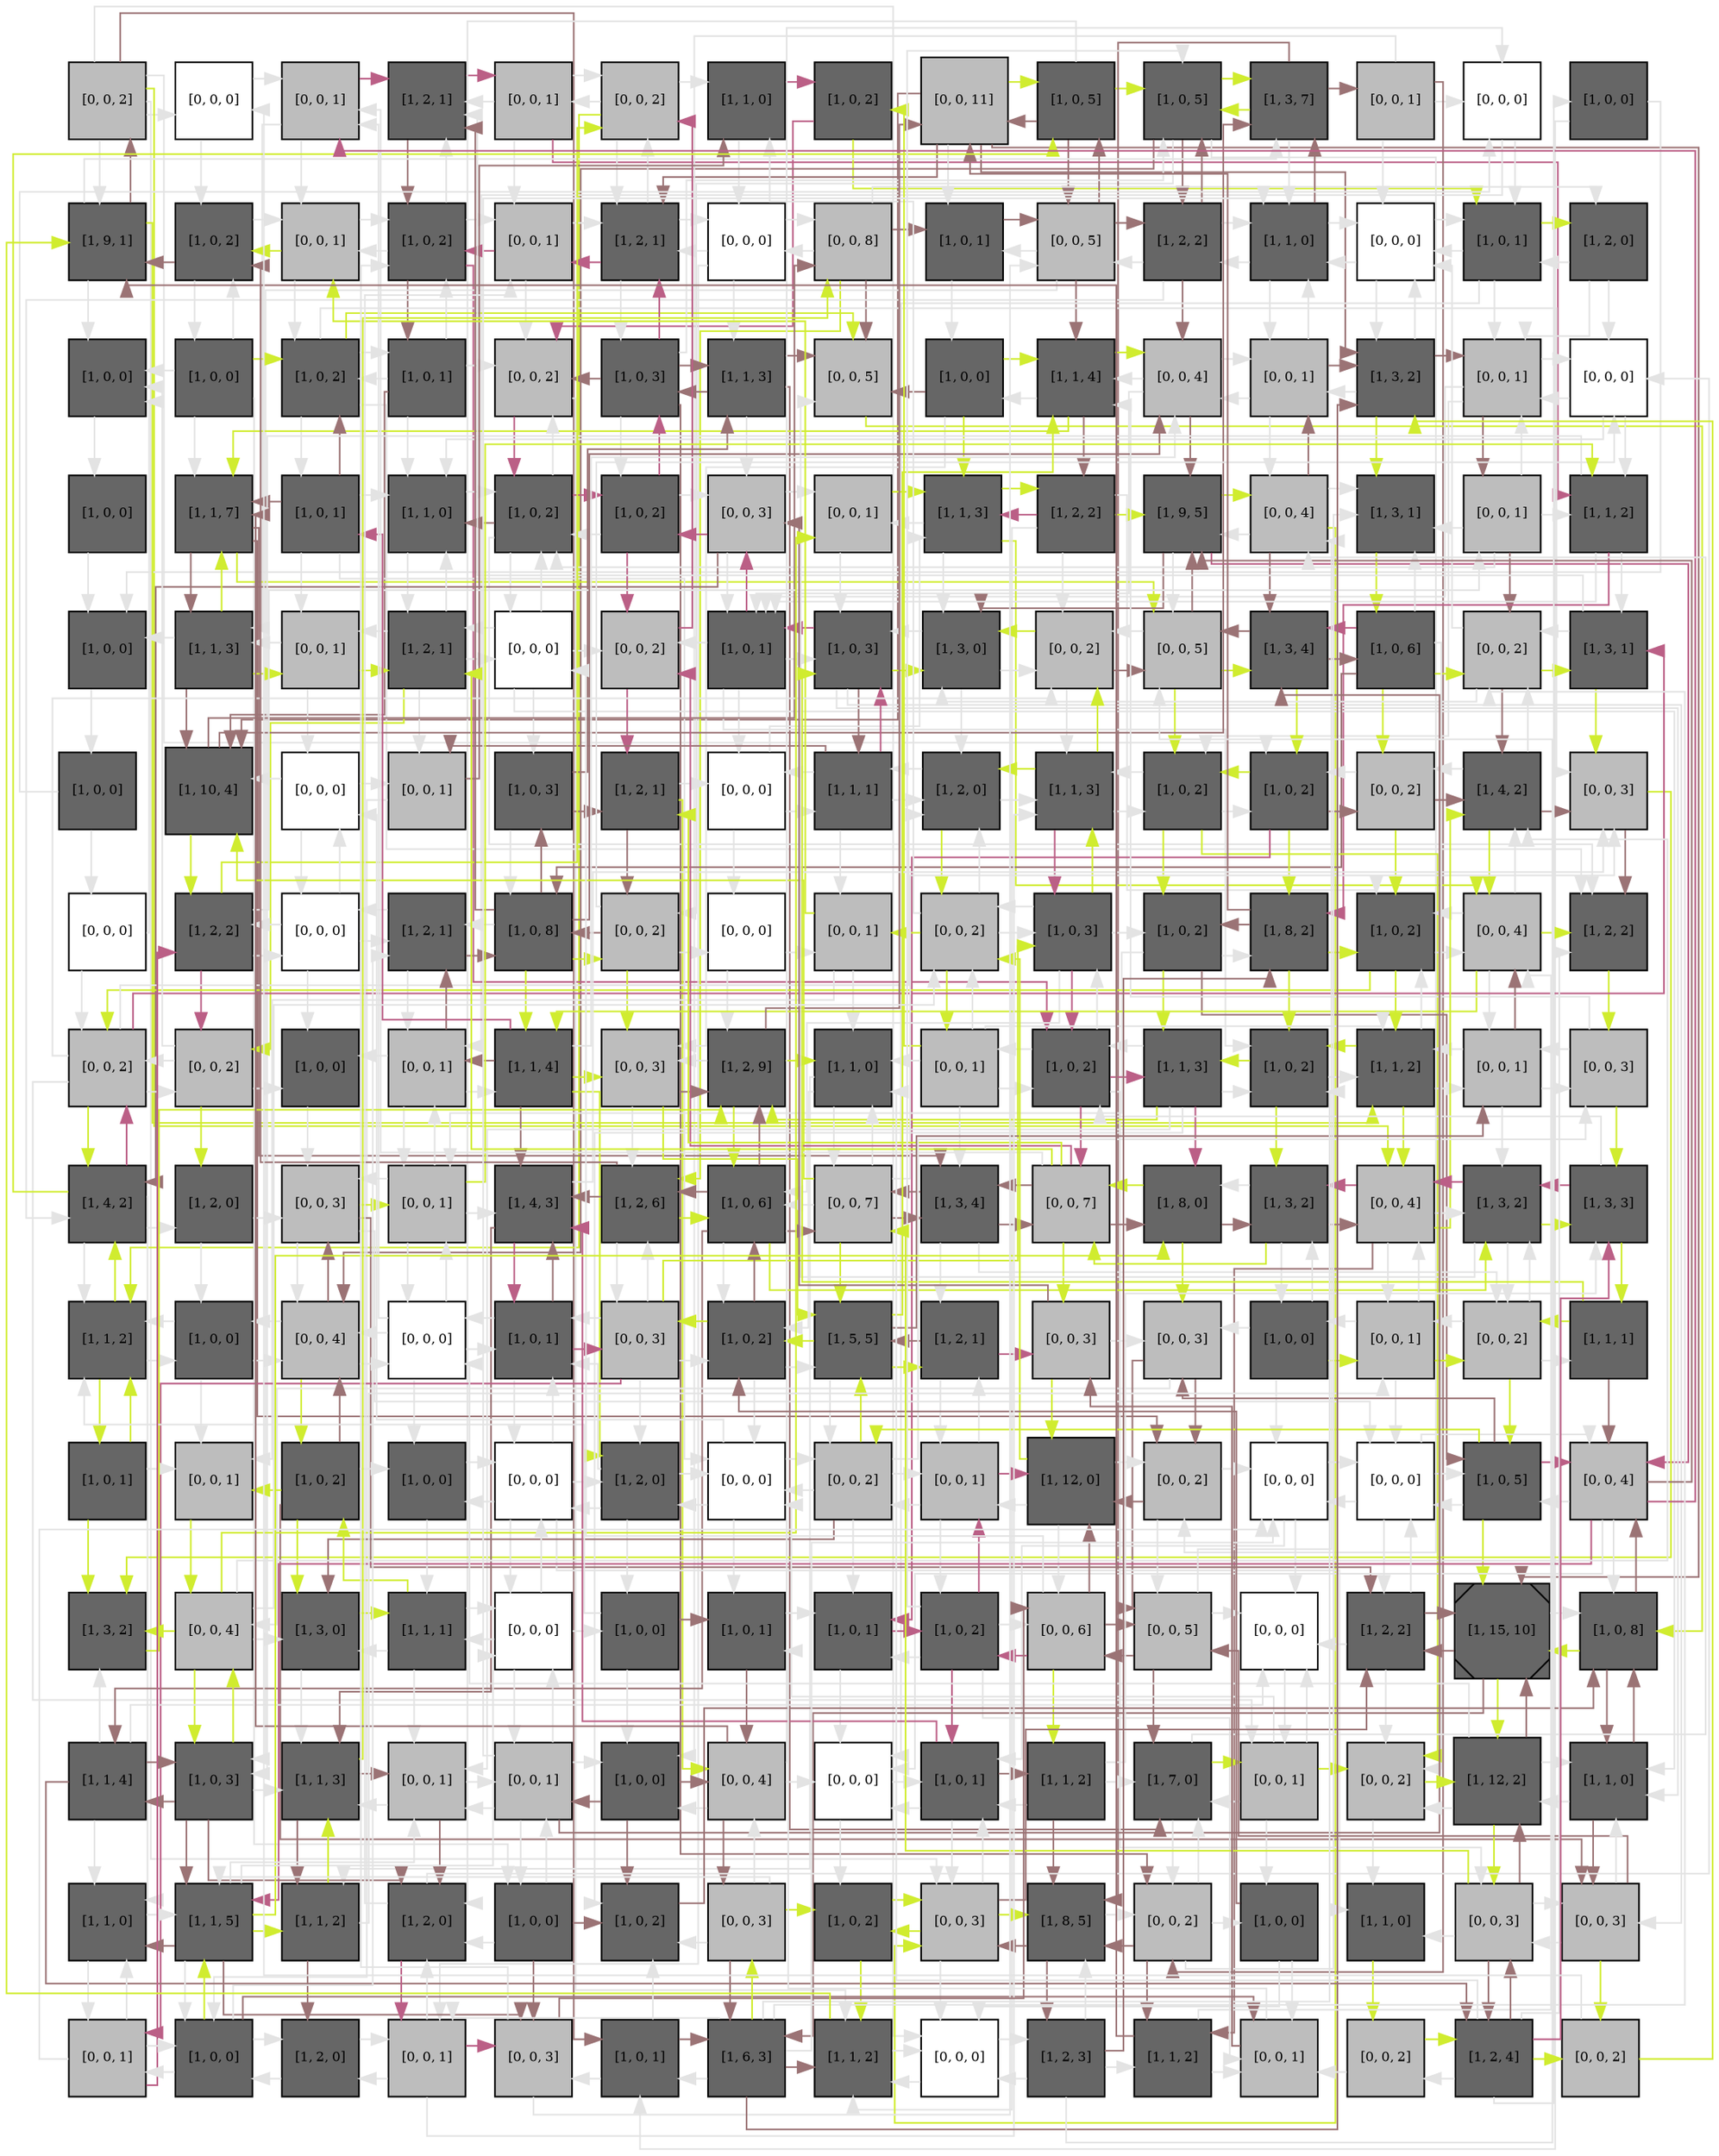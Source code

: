 digraph layout  {
rankdir=TB;
splines=ortho;
node [fixedsize=false, style=filled, width="0.6"];
edge [constraint=false];
0 [fillcolor="#bdbdbd", fontsize=8, label="[0, 0, 2]", shape=square, tooltip="name: None,\nin_degree: 1,\nout_degree: 7"];
1 [fillcolor="#FFFFFF", fontsize=8, label="[0, 0, 0]", shape=square, tooltip="name: None,\nin_degree: 2,\nout_degree: 2"];
2 [fillcolor="#bdbdbd", fontsize=8, label="[0, 0, 1]", shape=square, tooltip="name: None,\nin_degree: 4,\nout_degree: 3"];
3 [fillcolor="#666666", fontsize=8, label="[1, 2, 1]", shape=square, tooltip="name:  p90rskerk12d ,\nin_degree: 5,\nout_degree: 2"];
4 [fillcolor="#bdbdbd", fontsize=8, label="[0, 0, 1]", shape=square, tooltip="name: None,\nin_degree: 2,\nout_degree: 4"];
5 [fillcolor="#bdbdbd", fontsize=8, label="[0, 0, 2]", shape=square, tooltip="name: None,\nin_degree: 4,\nout_degree: 4"];
6 [fillcolor="#666666", fontsize=8, label="[1, 1, 0]", shape=square, tooltip="name:  mkk7 ,\nin_degree: 3,\nout_degree: 2"];
7 [fillcolor="#666666", fontsize=8, label="[1, 0, 2]", shape=square, tooltip="name: nrg2b,\nin_degree: 2,\nout_degree: 2"];
8 [fillcolor="#bdbdbd", fontsize=8, label="[0, 0, 11]", shape=square, tooltip="name: None,\nin_degree: 3,\nout_degree: 6"];
9 [fillcolor="#666666", fontsize=8, label="[1, 0, 5]", shape=square, tooltip="name:  tgfa ,\nin_degree: 3,\nout_degree: 4"];
10 [fillcolor="#666666", fontsize=8, label="[1, 0, 5]", shape=square, tooltip="name:  erbb4 ,\nin_degree: 5,\nout_degree: 5"];
11 [fillcolor="#666666", fontsize=8, label="[1, 3, 7]", shape=square, tooltip="name:  sos1 ,\nin_degree: 4,\nout_degree: 4"];
12 [fillcolor="#bdbdbd", fontsize=8, label="[0, 0, 1]", shape=square, tooltip="name: None,\nin_degree: 1,\nout_degree: 4"];
13 [fillcolor="#FFFFFF", fontsize=8, label="[0, 0, 0]", shape=square, tooltip="name: None,\nin_degree: 3,\nout_degree: 2"];
14 [fillcolor="#666666", fontsize=8, label="[1, 0, 0]", shape=square, tooltip="name: pten,\nin_degree: 1,\nout_degree: 2"];
15 [fillcolor="#666666", fontsize=8, label="[1, 9, 1]", shape=square, tooltip="name:  grb2 ,\nin_degree: 4,\nout_degree: 4"];
16 [fillcolor="#666666", fontsize=8, label="[1, 0, 2]", shape=square, tooltip="name: epr,\nin_degree: 4,\nout_degree: 3"];
17 [fillcolor="#bdbdbd", fontsize=8, label="[0, 0, 1]", shape=square, tooltip="name: None,\nin_degree: 4,\nout_degree: 3"];
18 [fillcolor="#666666", fontsize=8, label="[1, 0, 2]", shape=square, tooltip="name: mtorr,\nin_degree: 5,\nout_degree: 5"];
19 [fillcolor="#bdbdbd", fontsize=8, label="[0, 0, 1]", shape=square, tooltip="name: None,\nin_degree: 4,\nout_degree: 3"];
20 [fillcolor="#666666", fontsize=8, label="[1, 2, 1]", shape=square, tooltip="name:  nucerk12 ,\nin_degree: 5,\nout_degree: 4"];
21 [fillcolor="#FFFFFF", fontsize=8, label="[0, 0, 0]", shape=square, tooltip="name: None,\nin_degree: 3,\nout_degree: 4"];
22 [fillcolor="#bdbdbd", fontsize=8, label="[0, 0, 8]", shape=square, tooltip="name: None,\nin_degree: 3,\nout_degree: 5"];
23 [fillcolor="#666666", fontsize=8, label="[1, 0, 1]", shape=square, tooltip="name:  hbegf ,\nin_degree: 3,\nout_degree: 2"];
24 [fillcolor="#bdbdbd", fontsize=8, label="[0, 0, 5]", shape=square, tooltip="name: None,\nin_degree: 4,\nout_degree: 5"];
25 [fillcolor="#666666", fontsize=8, label="[1, 2, 2]", shape=square, tooltip="name:  rasgap ,\nin_degree: 3,\nout_degree: 5"];
26 [fillcolor="#666666", fontsize=8, label="[1, 1, 0]", shape=square, tooltip="name:  limk1 ,\nin_degree: 5,\nout_degree: 4"];
27 [fillcolor="#FFFFFF", fontsize=8, label="[0, 0, 0]", shape=square, tooltip="name: None,\nin_degree: 5,\nout_degree: 3"];
28 [fillcolor="#666666", fontsize=8, label="[1, 0, 1]", shape=square, tooltip="name: nrg1b,\nin_degree: 4,\nout_degree: 4"];
29 [fillcolor="#666666", fontsize=8, label="[1, 2, 0]", shape=square, tooltip="name:  cmyc ,\nin_degree: 2,\nout_degree: 3"];
30 [fillcolor="#666666", fontsize=8, label="[1, 0, 0]", shape=square, tooltip="name: nrg3,\nin_degree: 4,\nout_degree: 1"];
31 [fillcolor="#666666", fontsize=8, label="[1, 0, 0]", shape=square, tooltip="name:  ar ,\nin_degree: 1,\nout_degree: 5"];
32 [fillcolor="#666666", fontsize=8, label="[1, 0, 2]", shape=square, tooltip="name: sos1r,\nin_degree: 4,\nout_degree: 5"];
33 [fillcolor="#666666", fontsize=8, label="[1, 0, 1]", shape=square, tooltip="name: ship2,\nin_degree: 2,\nout_degree: 5"];
34 [fillcolor="#bdbdbd", fontsize=8, label="[0, 0, 2]", shape=square, tooltip="name: None,\nin_degree: 5,\nout_degree: 2"];
35 [fillcolor="#666666", fontsize=8, label="[1, 0, 3]", shape=square, tooltip="name:  nrg2b ,\nin_degree: 3,\nout_degree: 6"];
36 [fillcolor="#666666", fontsize=8, label="[1, 1, 3]", shape=square, tooltip="name:  tsc1_tsc2 ,\nin_degree: 3,\nout_degree: 4"];
37 [fillcolor="#bdbdbd", fontsize=8, label="[0, 0, 5]", shape=square, tooltip="name: None,\nin_degree: 5,\nout_degree: 1"];
38 [fillcolor="#666666", fontsize=8, label="[1, 0, 0]", shape=square, tooltip="name:  csrc ,\nin_degree: 2,\nout_degree: 4"];
39 [fillcolor="#666666", fontsize=8, label="[1, 1, 4]", shape=square, tooltip="name:  shp1 ,\nin_degree: 5,\nout_degree: 4"];
40 [fillcolor="#bdbdbd", fontsize=8, label="[0, 0, 4]", shape=square, tooltip="name: None,\nin_degree: 5,\nout_degree: 4"];
41 [fillcolor="#bdbdbd", fontsize=8, label="[0, 0, 1]", shape=square, tooltip="name: None,\nin_degree: 4,\nout_degree: 4"];
42 [fillcolor="#666666", fontsize=8, label="[1, 3, 2]", shape=square, tooltip="name:  pak1 ,\nin_degree: 5,\nout_degree: 4"];
43 [fillcolor="#bdbdbd", fontsize=8, label="[0, 0, 1]", shape=square, tooltip="name: None,\nin_degree: 5,\nout_degree: 4"];
44 [fillcolor="#FFFFFF", fontsize=8, label="[0, 0, 0]", shape=square, tooltip="name: None,\nin_degree: 4,\nout_degree: 3"];
45 [fillcolor="#666666", fontsize=8, label="[1, 0, 0]", shape=square, tooltip="name: esp8r,\nin_degree: 1,\nout_degree: 1"];
46 [fillcolor="#666666", fontsize=8, label="[1, 1, 7]", shape=square, tooltip="name:  cjun ,\nin_degree: 5,\nout_degree: 4"];
47 [fillcolor="#666666", fontsize=8, label="[1, 0, 1]", shape=square, tooltip="name:  bir ,\nin_degree: 2,\nout_degree: 5"];
48 [fillcolor="#666666", fontsize=8, label="[1, 1, 0]", shape=square, tooltip="name:  rheb ,\nin_degree: 5,\nout_degree: 2"];
49 [fillcolor="#666666", fontsize=8, label="[1, 0, 2]", shape=square, tooltip="name: tgfa,\nin_degree: 5,\nout_degree: 5"];
50 [fillcolor="#666666", fontsize=8, label="[1, 0, 2]", shape=square, tooltip="name: mkp,\nin_degree: 3,\nout_degree: 4"];
51 [fillcolor="#bdbdbd", fontsize=8, label="[0, 0, 3]", shape=square, tooltip="name: None,\nin_degree: 4,\nout_degree: 4"];
52 [fillcolor="#bdbdbd", fontsize=8, label="[0, 0, 1]", shape=square, tooltip="name: None,\nin_degree: 3,\nout_degree: 2"];
53 [fillcolor="#666666", fontsize=8, label="[1, 1, 3]", shape=square, tooltip="name:  mekk4 ,\nin_degree: 4,\nout_degree: 4"];
54 [fillcolor="#666666", fontsize=8, label="[1, 2, 2]", shape=square, tooltip="name:  raccdc42 ,\nin_degree: 2,\nout_degree: 5"];
55 [fillcolor="#666666", fontsize=8, label="[1, 9, 5]", shape=square, tooltip="name:  erbb12 ,\nin_degree: 5,\nout_degree: 4"];
56 [fillcolor="#bdbdbd", fontsize=8, label="[0, 0, 4]", shape=square, tooltip="name: None,\nin_degree: 4,\nout_degree: 5"];
57 [fillcolor="#666666", fontsize=8, label="[1, 3, 1]", shape=square, tooltip="name:  pip3 ,\nin_degree: 5,\nout_degree: 1"];
58 [fillcolor="#bdbdbd", fontsize=8, label="[0, 0, 1]", shape=square, tooltip="name: None,\nin_degree: 2,\nout_degree: 5"];
59 [fillcolor="#666666", fontsize=8, label="[1, 1, 2]", shape=square, tooltip="name:  mk2 ,\nin_degree: 4,\nout_degree: 4"];
60 [fillcolor="#666666", fontsize=8, label="[1, 0, 0]", shape=square, tooltip="name: ar,\nin_degree: 3,\nout_degree: 1"];
61 [fillcolor="#666666", fontsize=8, label="[1, 1, 3]", shape=square, tooltip="name:  shp1d ,\nin_degree: 3,\nout_degree: 4"];
62 [fillcolor="#bdbdbd", fontsize=8, label="[0, 0, 1]", shape=square, tooltip="name: None,\nin_degree: 3,\nout_degree: 3"];
63 [fillcolor="#666666", fontsize=8, label="[1, 2, 1]", shape=square, tooltip="name:  creb ,\nin_degree: 4,\nout_degree: 5"];
64 [fillcolor="#FFFFFF", fontsize=8, label="[0, 0, 0]", shape=square, tooltip="name: None,\nin_degree: 3,\nout_degree: 5"];
65 [fillcolor="#bdbdbd", fontsize=8, label="[0, 0, 2]", shape=square, tooltip="name: None,\nin_degree: 4,\nout_degree: 2"];
66 [fillcolor="#666666", fontsize=8, label="[1, 0, 1]", shape=square, tooltip="name: pp2b,\nin_degree: 5,\nout_degree: 5"];
67 [fillcolor="#666666", fontsize=8, label="[1, 0, 3]", shape=square, tooltip="name: egf,\nin_degree: 5,\nout_degree: 5"];
68 [fillcolor="#666666", fontsize=8, label="[1, 3, 0]", shape=square, tooltip="name:  p70s6_2 ,\nin_degree: 5,\nout_degree: 3"];
69 [fillcolor="#bdbdbd", fontsize=8, label="[0, 0, 2]", shape=square, tooltip="name: None,\nin_degree: 5,\nout_degree: 3"];
70 [fillcolor="#bdbdbd", fontsize=8, label="[0, 0, 5]", shape=square, tooltip="name: None,\nin_degree: 5,\nout_degree: 4"];
71 [fillcolor="#666666", fontsize=8, label="[1, 3, 4]", shape=square, tooltip="name:  mkk4 ,\nin_degree: 4,\nout_degree: 3"];
72 [fillcolor="#666666", fontsize=8, label="[1, 0, 6]", shape=square, tooltip="name:  nrg1a ,\nin_degree: 2,\nout_degree: 6"];
73 [fillcolor="#bdbdbd", fontsize=8, label="[0, 0, 2]", shape=square, tooltip="name: None,\nin_degree: 5,\nout_degree: 4"];
74 [fillcolor="#666666", fontsize=8, label="[1, 3, 1]", shape=square, tooltip="name:  p38 ,\nin_degree: 3,\nout_degree: 3"];
75 [fillcolor="#666666", fontsize=8, label="[1, 0, 0]", shape=square, tooltip="name: erbb1,\nin_degree: 1,\nout_degree: 2"];
76 [fillcolor="#666666", fontsize=8, label="[1, 10, 4]", shape=square, tooltip="name:  erbb11 ,\nin_degree: 5,\nout_degree: 3"];
77 [fillcolor="#FFFFFF", fontsize=8, label="[0, 0, 0]", shape=square, tooltip="name: None,\nin_degree: 3,\nout_degree: 3"];
78 [fillcolor="#bdbdbd", fontsize=8, label="[0, 0, 1]", shape=square, tooltip="name: None,\nin_degree: 3,\nout_degree: 2"];
79 [fillcolor="#666666", fontsize=8, label="[1, 0, 3]", shape=square, tooltip="name: btc,\nin_degree: 2,\nout_degree: 3"];
80 [fillcolor="#666666", fontsize=8, label="[1, 2, 1]", shape=square, tooltip="name:  jnk ,\nin_degree: 3,\nout_degree: 3"];
81 [fillcolor="#FFFFFF", fontsize=8, label="[0, 0, 0]", shape=square, tooltip="name: None,\nin_degree: 3,\nout_degree: 3"];
82 [fillcolor="#666666", fontsize=8, label="[1, 1, 1]", shape=square, tooltip="name:  mkk6 ,\nin_degree: 3,\nout_degree: 5"];
83 [fillcolor="#666666", fontsize=8, label="[1, 2, 0]", shape=square, tooltip="name:  gsk3 ,\nin_degree: 5,\nout_degree: 3"];
84 [fillcolor="#666666", fontsize=8, label="[1, 1, 3]", shape=square, tooltip="name:  mlk3 ,\nin_degree: 5,\nout_degree: 4"];
85 [fillcolor="#666666", fontsize=8, label="[1, 0, 2]", shape=square, tooltip="name:  ship2 ,\nin_degree: 4,\nout_degree: 4"];
86 [fillcolor="#666666", fontsize=8, label="[1, 0, 2]", shape=square, tooltip="name:  mtorr ,\nin_degree: 4,\nout_degree: 4"];
87 [fillcolor="#bdbdbd", fontsize=8, label="[0, 0, 2]", shape=square, tooltip="name: None,\nin_degree: 3,\nout_degree: 3"];
88 [fillcolor="#666666", fontsize=8, label="[1, 4, 2]", shape=square, tooltip="name:  raf1 ,\nin_degree: 5,\nout_degree: 4"];
89 [fillcolor="#bdbdbd", fontsize=8, label="[0, 0, 3]", shape=square, tooltip="name: None,\nin_degree: 5,\nout_degree: 2"];
90 [fillcolor="#FFFFFF", fontsize=8, label="[0, 0, 0]", shape=square, tooltip="name: None,\nin_degree: 1,\nout_degree: 2"];
91 [fillcolor="#666666", fontsize=8, label="[1, 2, 2]", shape=square, tooltip="name:  stat3 ,\nin_degree: 3,\nout_degree: 4"];
92 [fillcolor="#FFFFFF", fontsize=8, label="[0, 0, 0]", shape=square, tooltip="name: None,\nin_degree: 3,\nout_degree: 4"];
93 [fillcolor="#666666", fontsize=8, label="[1, 2, 1]", shape=square, tooltip="name:  p70s6_1 ,\nin_degree: 4,\nout_degree: 3"];
94 [fillcolor="#666666", fontsize=8, label="[1, 0, 8]", shape=square, tooltip="name:  mkp ,\nin_degree: 4,\nout_degree: 6"];
95 [fillcolor="#bdbdbd", fontsize=8, label="[0, 0, 2]", shape=square, tooltip="name: None,\nin_degree: 3,\nout_degree: 4"];
96 [fillcolor="#FFFFFF", fontsize=8, label="[0, 0, 0]", shape=square, tooltip="name: None,\nin_degree: 2,\nout_degree: 2"];
97 [fillcolor="#bdbdbd", fontsize=8, label="[0, 0, 1]", shape=square, tooltip="name: None,\nin_degree: 3,\nout_degree: 3"];
98 [fillcolor="#bdbdbd", fontsize=8, label="[0, 0, 2]", shape=square, tooltip="name: None,\nin_degree: 5,\nout_degree: 5"];
99 [fillcolor="#666666", fontsize=8, label="[1, 0, 3]", shape=square, tooltip="name:  btc ,\nin_degree: 4,\nout_degree: 5"];
100 [fillcolor="#666666", fontsize=8, label="[1, 0, 2]", shape=square, tooltip="name:  erbb2 ,\nin_degree: 3,\nout_degree: 4"];
101 [fillcolor="#666666", fontsize=8, label="[1, 8, 2]", shape=square, tooltip="name:  erbb44 ,\nin_degree: 4,\nout_degree: 4"];
102 [fillcolor="#666666", fontsize=8, label="[1, 0, 2]", shape=square, tooltip="name: hbegf,\nin_degree: 5,\nout_degree: 3"];
103 [fillcolor="#bdbdbd", fontsize=8, label="[0, 0, 4]", shape=square, tooltip="name: None,\nin_degree: 5,\nout_degree: 5"];
104 [fillcolor="#666666", fontsize=8, label="[1, 2, 2]", shape=square, tooltip="name:  mtor_rap ,\nin_degree: 5,\nout_degree: 1"];
105 [fillcolor="#bdbdbd", fontsize=8, label="[0, 0, 2]", shape=square, tooltip="name: None,\nin_degree: 4,\nout_degree: 6"];
106 [fillcolor="#bdbdbd", fontsize=8, label="[0, 0, 2]", shape=square, tooltip="name: None,\nin_degree: 3,\nout_degree: 4"];
107 [fillcolor="#666666", fontsize=8, label="[1, 0, 0]", shape=square, tooltip="name: erbb4,\nin_degree: 3,\nout_degree: 1"];
108 [fillcolor="#bdbdbd", fontsize=8, label="[0, 0, 1]", shape=square, tooltip="name: None,\nin_degree: 4,\nout_degree: 4"];
109 [fillcolor="#666666", fontsize=8, label="[1, 1, 4]", shape=square, tooltip="name:  erk12 ,\nin_degree: 3,\nout_degree: 6"];
110 [fillcolor="#bdbdbd", fontsize=8, label="[0, 0, 3]", shape=square, tooltip="name: None,\nin_degree: 4,\nout_degree: 3"];
111 [fillcolor="#666666", fontsize=8, label="[1, 2, 9]", shape=square, tooltip="name:  rab5a ,\nin_degree: 5,\nout_degree: 4"];
112 [fillcolor="#666666", fontsize=8, label="[1, 1, 0]", shape=square, tooltip="name:  mtor_ric ,\nin_degree: 5,\nout_degree: 3"];
113 [fillcolor="#bdbdbd", fontsize=8, label="[0, 0, 1]", shape=square, tooltip="name: None,\nin_degree: 2,\nout_degree: 6"];
114 [fillcolor="#666666", fontsize=8, label="[1, 0, 2]", shape=square, tooltip="name: pi3kr,\nin_degree: 5,\nout_degree: 5"];
115 [fillcolor="#666666", fontsize=8, label="[1, 1, 3]", shape=square, tooltip="name:  ptend ,\nin_degree: 3,\nout_degree: 6"];
116 [fillcolor="#666666", fontsize=8, label="[1, 0, 2]", shape=square, tooltip="name:  pten ,\nin_degree: 5,\nout_degree: 3"];
117 [fillcolor="#666666", fontsize=8, label="[1, 1, 2]", shape=square, tooltip="name:  aktd ,\nin_degree: 5,\nout_degree: 4"];
118 [fillcolor="#bdbdbd", fontsize=8, label="[0, 0, 1]", shape=square, tooltip="name: None,\nin_degree: 4,\nout_degree: 4"];
119 [fillcolor="#bdbdbd", fontsize=8, label="[0, 0, 3]", shape=square, tooltip="name: None,\nin_degree: 3,\nout_degree: 3"];
120 [fillcolor="#666666", fontsize=8, label="[1, 4, 2]", shape=square, tooltip="name:  sos1esp8e3b1 ,\nin_degree: 4,\nout_degree: 5"];
121 [fillcolor="#666666", fontsize=8, label="[1, 2, 0]", shape=square, tooltip="name:  ap1 ,\nin_degree: 2,\nout_degree: 2"];
122 [fillcolor="#bdbdbd", fontsize=8, label="[0, 0, 3]", shape=square, tooltip="name: None,\nin_degree: 4,\nout_degree: 4"];
123 [fillcolor="#bdbdbd", fontsize=8, label="[0, 0, 1]", shape=square, tooltip="name: None,\nin_degree: 4,\nout_degree: 5"];
124 [fillcolor="#666666", fontsize=8, label="[1, 4, 3]", shape=square, tooltip="name:  cfos ,\nin_degree: 5,\nout_degree: 3"];
125 [fillcolor="#666666", fontsize=8, label="[1, 2, 6]", shape=square, tooltip="name:  rntre ,\nin_degree: 4,\nout_degree: 4"];
126 [fillcolor="#666666", fontsize=8, label="[1, 0, 6]", shape=square, tooltip="name:  epr ,\nin_degree: 5,\nout_degree: 6"];
127 [fillcolor="#bdbdbd", fontsize=8, label="[0, 0, 7]", shape=square, tooltip="name: None,\nin_degree: 4,\nout_degree: 6"];
128 [fillcolor="#666666", fontsize=8, label="[1, 3, 4]", shape=square, tooltip="name:  vav2 ,\nin_degree: 4,\nout_degree: 4"];
129 [fillcolor="#bdbdbd", fontsize=8, label="[0, 0, 7]", shape=square, tooltip="name: None,\nin_degree: 4,\nout_degree: 7"];
130 [fillcolor="#666666", fontsize=8, label="[1, 8, 0]", shape=square, tooltip="name:  erbb23 ,\nin_degree: 4,\nout_degree: 3"];
131 [fillcolor="#666666", fontsize=8, label="[1, 3, 2]", shape=square, tooltip="name:  pi34p2 ,\nin_degree: 4,\nout_degree: 4"];
132 [fillcolor="#bdbdbd", fontsize=8, label="[0, 0, 4]", shape=square, tooltip="name: None,\nin_degree: 5,\nout_degree: 5"];
133 [fillcolor="#666666", fontsize=8, label="[1, 3, 2]", shape=square, tooltip="name:  pkc ,\nin_degree: 5,\nout_degree: 4"];
134 [fillcolor="#666666", fontsize=8, label="[1, 3, 3]", shape=square, tooltip="name:  stat5 ,\nin_degree: 4,\nout_degree: 3"];
135 [fillcolor="#666666", fontsize=8, label="[1, 1, 2]", shape=square, tooltip="name:  mkk3 ,\nin_degree: 5,\nout_degree: 3"];
136 [fillcolor="#666666", fontsize=8, label="[1, 0, 0]", shape=square, tooltip="name: nrg2a,\nin_degree: 3,\nout_degree: 3"];
137 [fillcolor="#bdbdbd", fontsize=8, label="[0, 0, 4]", shape=square, tooltip="name: None,\nin_degree: 5,\nout_degree: 4"];
138 [fillcolor="#FFFFFF", fontsize=8, label="[0, 0, 0]", shape=square, tooltip="name: None,\nin_degree: 4,\nout_degree: 5"];
139 [fillcolor="#666666", fontsize=8, label="[1, 0, 1]", shape=square, tooltip="name:  pp2b ,\nin_degree: 5,\nout_degree: 4"];
140 [fillcolor="#bdbdbd", fontsize=8, label="[0, 0, 3]", shape=square, tooltip="name: None,\nin_degree: 3,\nout_degree: 6"];
141 [fillcolor="#666666", fontsize=8, label="[1, 0, 2]", shape=square, tooltip="name:  pdk1 ,\nin_degree: 5,\nout_degree: 4"];
142 [fillcolor="#666666", fontsize=8, label="[1, 5, 5]", shape=square, tooltip="name:  akt ,\nin_degree: 5,\nout_degree: 5"];
143 [fillcolor="#666666", fontsize=8, label="[1, 2, 1]", shape=square, tooltip="name:  mek12 ,\nin_degree: 3,\nout_degree: 3"];
144 [fillcolor="#bdbdbd", fontsize=8, label="[0, 0, 3]", shape=square, tooltip="name: None,\nin_degree: 3,\nout_degree: 3"];
145 [fillcolor="#bdbdbd", fontsize=8, label="[0, 0, 3]", shape=square, tooltip="name: None,\nin_degree: 4,\nout_degree: 3"];
146 [fillcolor="#666666", fontsize=8, label="[1, 0, 0]", shape=square, tooltip="name:  erbb3 ,\nin_degree: 2,\nout_degree: 4"];
147 [fillcolor="#bdbdbd", fontsize=8, label="[0, 0, 1]", shape=square, tooltip="name: None,\nin_degree: 4,\nout_degree: 4"];
148 [fillcolor="#bdbdbd", fontsize=8, label="[0, 0, 2]", shape=square, tooltip="name: None,\nin_degree: 4,\nout_degree: 4"];
149 [fillcolor="#666666", fontsize=8, label="[1, 1, 1]", shape=square, tooltip="name:  mekk1 ,\nin_degree: 2,\nout_degree: 3"];
150 [fillcolor="#666666", fontsize=8, label="[1, 0, 1]", shape=square, tooltip="name:  sos1r ,\nin_degree: 1,\nout_degree: 3"];
151 [fillcolor="#bdbdbd", fontsize=8, label="[0, 0, 1]", shape=square, tooltip="name: None,\nin_degree: 4,\nout_degree: 1"];
152 [fillcolor="#666666", fontsize=8, label="[1, 0, 2]", shape=square, tooltip="name:  nrg1b ,\nin_degree: 2,\nout_degree: 5"];
153 [fillcolor="#666666", fontsize=8, label="[1, 0, 0]", shape=square, tooltip="name: pdk1,\nin_degree: 3,\nout_degree: 2"];
154 [fillcolor="#FFFFFF", fontsize=8, label="[0, 0, 0]", shape=square, tooltip="name: None,\nin_degree: 4,\nout_degree: 5"];
155 [fillcolor="#666666", fontsize=8, label="[1, 2, 0]", shape=square, tooltip="name:  bad ,\nin_degree: 4,\nout_degree: 4"];
156 [fillcolor="#FFFFFF", fontsize=8, label="[0, 0, 0]", shape=square, tooltip="name: None,\nin_degree: 5,\nout_degree: 4"];
157 [fillcolor="#bdbdbd", fontsize=8, label="[0, 0, 2]", shape=square, tooltip="name: None,\nin_degree: 4,\nout_degree: 6"];
158 [fillcolor="#bdbdbd", fontsize=8, label="[0, 0, 1]", shape=square, tooltip="name: None,\nin_degree: 4,\nout_degree: 4"];
159 [fillcolor="#666666", fontsize=8, label="[1, 12, 0]", shape=square, tooltip="name:  erbb14 ,\nin_degree: 4,\nout_degree: 4"];
160 [fillcolor="#bdbdbd", fontsize=8, label="[0, 0, 2]", shape=square, tooltip="name: None,\nin_degree: 4,\nout_degree: 3"];
161 [fillcolor="#FFFFFF", fontsize=8, label="[0, 0, 0]", shape=square, tooltip="name: None,\nin_degree: 5,\nout_degree: 3"];
162 [fillcolor="#FFFFFF", fontsize=8, label="[0, 0, 0]", shape=square, tooltip="name: None,\nin_degree: 5,\nout_degree: 4"];
163 [fillcolor="#666666", fontsize=8, label="[1, 0, 5]", shape=square, tooltip="name:  nrg4 ,\nin_degree: 4,\nout_degree: 5"];
164 [fillcolor="#bdbdbd", fontsize=8, label="[0, 0, 4]", shape=square, tooltip="name: None,\nin_degree: 5,\nout_degree: 6"];
165 [fillcolor="#666666", fontsize=8, label="[1, 3, 2]", shape=square, tooltip="name:  gab1 ,\nin_degree: 4,\nout_degree: 1"];
166 [fillcolor="#bdbdbd", fontsize=8, label="[0, 0, 4]", shape=square, tooltip="name: None,\nin_degree: 3,\nout_degree: 6"];
167 [fillcolor="#666666", fontsize=8, label="[1, 3, 0]", shape=square, tooltip="name:  nck ,\nin_degree: 4,\nout_degree: 2"];
168 [fillcolor="#666666", fontsize=8, label="[1, 1, 1]", shape=square, tooltip="name:  pro_apoptotic ,\nin_degree: 3,\nout_degree: 4"];
169 [fillcolor="#FFFFFF", fontsize=8, label="[0, 0, 0]", shape=square, tooltip="name: None,\nin_degree: 4,\nout_degree: 4"];
170 [fillcolor="#666666", fontsize=8, label="[1, 0, 0]", shape=square, tooltip="name:  pi3kr ,\nin_degree: 2,\nout_degree: 3"];
171 [fillcolor="#666666", fontsize=8, label="[1, 0, 1]", shape=square, tooltip="name: nrg1a,\nin_degree: 3,\nout_degree: 2"];
172 [fillcolor="#666666", fontsize=8, label="[1, 0, 1]", shape=square, tooltip="name: csrc,\nin_degree: 4,\nout_degree: 2"];
173 [fillcolor="#666666", fontsize=8, label="[1, 0, 2]", shape=square, tooltip="name: bir,\nin_degree: 3,\nout_degree: 6"];
174 [fillcolor="#bdbdbd", fontsize=8, label="[0, 0, 6]", shape=square, tooltip="name: None,\nin_degree: 4,\nout_degree: 5"];
175 [fillcolor="#bdbdbd", fontsize=8, label="[0, 0, 5]", shape=square, tooltip="name: None,\nin_degree: 4,\nout_degree: 4"];
176 [fillcolor="#FFFFFF", fontsize=8, label="[0, 0, 0]", shape=square, tooltip="name: None,\nin_degree: 5,\nout_degree: 1"];
177 [fillcolor="#666666", fontsize=8, label="[1, 2, 2]", shape=square, tooltip="name:  stat1 ,\nin_degree: 4,\nout_degree: 4"];
178 [fillcolor="#666666", fontsize=8, label="[1, 15, 10]", shape=Msquare, tooltip="name:  erbb24 ,\nin_degree: 5,\nout_degree: 4"];
179 [fillcolor="#666666", fontsize=8, label="[1, 0, 8]", shape=square, tooltip="name: pp2a,\nin_degree: 5,\nout_degree: 3"];
180 [fillcolor="#666666", fontsize=8, label="[1, 1, 4]", shape=square, tooltip="name:  hsp27 ,\nin_degree: 2,\nout_degree: 5"];
181 [fillcolor="#666666", fontsize=8, label="[1, 0, 3]", shape=square, tooltip="name:  erbb1 ,\nin_degree: 4,\nout_degree: 5"];
182 [fillcolor="#666666", fontsize=8, label="[1, 1, 3]", shape=square, tooltip="name:  ccbl ,\nin_degree: 5,\nout_degree: 3"];
183 [fillcolor="#bdbdbd", fontsize=8, label="[0, 0, 1]", shape=square, tooltip="name: None,\nin_degree: 5,\nout_degree: 3"];
184 [fillcolor="#bdbdbd", fontsize=8, label="[0, 0, 1]", shape=square, tooltip="name: None,\nin_degree: 4,\nout_degree: 6"];
185 [fillcolor="#666666", fontsize=8, label="[1, 0, 0]", shape=square, tooltip="name:  egf ,\nin_degree: 4,\nout_degree: 3"];
186 [fillcolor="#bdbdbd", fontsize=8, label="[0, 0, 4]", shape=square, tooltip="name: None,\nin_degree: 4,\nout_degree: 5"];
187 [fillcolor="#FFFFFF", fontsize=8, label="[0, 0, 0]", shape=square, tooltip="name: None,\nin_degree: 5,\nout_degree: 2"];
188 [fillcolor="#666666", fontsize=8, label="[1, 0, 1]", shape=square, tooltip="name:  nrg3 ,\nin_degree: 5,\nout_degree: 4"];
189 [fillcolor="#666666", fontsize=8, label="[1, 1, 2]", shape=square, tooltip="name:  dag ,\nin_degree: 2,\nout_degree: 4"];
190 [fillcolor="#666666", fontsize=8, label="[1, 7, 0]", shape=square, tooltip="name:  erbb34 ,\nin_degree: 5,\nout_degree: 3"];
191 [fillcolor="#bdbdbd", fontsize=8, label="[0, 0, 1]", shape=square, tooltip="name: None,\nin_degree: 3,\nout_degree: 5"];
192 [fillcolor="#bdbdbd", fontsize=8, label="[0, 0, 2]", shape=square, tooltip="name: None,\nin_degree: 5,\nout_degree: 2"];
193 [fillcolor="#666666", fontsize=8, label="[1, 12, 2]", shape=square, tooltip="name:  erbb13 ,\nin_degree: 4,\nout_degree: 5"];
194 [fillcolor="#666666", fontsize=8, label="[1, 1, 0]", shape=square, tooltip="name:  plcg ,\nin_degree: 5,\nout_degree: 3"];
195 [fillcolor="#666666", fontsize=8, label="[1, 1, 0]", shape=square, tooltip="name:  ip3 ,\nin_degree: 4,\nout_degree: 2"];
196 [fillcolor="#666666", fontsize=8, label="[1, 1, 5]", shape=square, tooltip="name:  shp2 ,\nin_degree: 5,\nout_degree: 7"];
197 [fillcolor="#666666", fontsize=8, label="[1, 1, 2]", shape=square, tooltip="name:  ca ,\nin_degree: 3,\nout_degree: 3"];
198 [fillcolor="#666666", fontsize=8, label="[1, 2, 0]", shape=square, tooltip="name:  p90rsk ,\nin_degree: 5,\nout_degree: 3"];
199 [fillcolor="#666666", fontsize=8, label="[1, 0, 0]", shape=square, tooltip="name:  nrg2a ,\nin_degree: 2,\nout_degree: 4"];
200 [fillcolor="#666666", fontsize=8, label="[1, 0, 2]", shape=square, tooltip="name: nrg4,\nin_degree: 5,\nout_degree: 1"];
201 [fillcolor="#bdbdbd", fontsize=8, label="[0, 0, 3]", shape=square, tooltip="name: None,\nin_degree: 2,\nout_degree: 5"];
202 [fillcolor="#666666", fontsize=8, label="[1, 0, 2]", shape=square, tooltip="name: erbb3,\nin_degree: 3,\nout_degree: 2"];
203 [fillcolor="#bdbdbd", fontsize=8, label="[0, 0, 3]", shape=square, tooltip="name: None,\nin_degree: 5,\nout_degree: 5"];
204 [fillcolor="#666666", fontsize=8, label="[1, 8, 5]", shape=square, tooltip="name:  shc ,\nin_degree: 5,\nout_degree: 3"];
205 [fillcolor="#bdbdbd", fontsize=8, label="[0, 0, 2]", shape=square, tooltip="name: None,\nin_degree: 4,\nout_degree: 5"];
206 [fillcolor="#666666", fontsize=8, label="[1, 0, 0]", shape=square, tooltip="name:  pp2a ,\nin_degree: 2,\nout_degree: 3"];
207 [fillcolor="#666666", fontsize=8, label="[1, 1, 0]", shape=square, tooltip="name:  ship2d ,\nin_degree: 3,\nout_degree: 1"];
208 [fillcolor="#bdbdbd", fontsize=8, label="[0, 0, 3]", shape=square, tooltip="name: None,\nin_degree: 4,\nout_degree: 5"];
209 [fillcolor="#bdbdbd", fontsize=8, label="[0, 0, 3]", shape=square, tooltip="name: None,\nin_degree: 4,\nout_degree: 4"];
210 [fillcolor="#bdbdbd", fontsize=8, label="[0, 0, 1]", shape=square, tooltip="name: None,\nin_degree: 3,\nout_degree: 4"];
211 [fillcolor="#666666", fontsize=8, label="[1, 0, 0]", shape=square, tooltip="name:  esp8r ,\nin_degree: 4,\nout_degree: 5"];
212 [fillcolor="#666666", fontsize=8, label="[1, 2, 0]", shape=square, tooltip="name:  elk1 ,\nin_degree: 3,\nout_degree: 2"];
213 [fillcolor="#bdbdbd", fontsize=8, label="[0, 0, 1]", shape=square, tooltip="name: None,\nin_degree: 4,\nout_degree: 4"];
214 [fillcolor="#bdbdbd", fontsize=8, label="[0, 0, 3]", shape=square, tooltip="name: None,\nin_degree: 4,\nout_degree: 3"];
215 [fillcolor="#666666", fontsize=8, label="[1, 0, 1]", shape=square, tooltip="name: erbb2,\nin_degree: 3,\nout_degree: 3"];
216 [fillcolor="#666666", fontsize=8, label="[1, 6, 3]", shape=square, tooltip="name:  pi3k ,\nin_degree: 3,\nout_degree: 8"];
217 [fillcolor="#666666", fontsize=8, label="[1, 1, 2]", shape=square, tooltip="name:  rin1 ,\nin_degree: 5,\nout_degree: 2"];
218 [fillcolor="#FFFFFF", fontsize=8, label="[0, 0, 0]", shape=square, tooltip="name: None,\nin_degree: 5,\nout_degree: 2"];
219 [fillcolor="#666666", fontsize=8, label="[1, 2, 3]", shape=square, tooltip="name:  ras ,\nin_degree: 2,\nout_degree: 5"];
220 [fillcolor="#666666", fontsize=8, label="[1, 1, 2]", shape=square, tooltip="name:  actinreorg ,\nin_degree: 3,\nout_degree: 3"];
221 [fillcolor="#bdbdbd", fontsize=8, label="[0, 0, 1]", shape=square, tooltip="name: None,\nin_degree: 5,\nout_degree: 2"];
222 [fillcolor="#bdbdbd", fontsize=8, label="[0, 0, 2]", shape=square, tooltip="name: None,\nin_degree: 2,\nout_degree: 2"];
223 [fillcolor="#666666", fontsize=8, label="[1, 2, 4]", shape=square, tooltip="name:  endocyt_degrad ,\nin_degree: 3,\nout_degree: 7"];
224 [fillcolor="#bdbdbd", fontsize=8, label="[0, 0, 2]", shape=square, tooltip="name: None,\nin_degree: 2,\nout_degree: 2"];
0 -> 1  [color=grey89, style="penwidth(0.1)", tooltip=" ", weight=1];
0 -> 15  [color=grey89, style="penwidth(0.1)", tooltip=" ", weight=1];
0 -> 215  [color="#9B7375", style="penwidth(0.1)", tooltip="15( grb2 ) to 42( pak1 )", weight=1];
0 -> 86  [color=grey89, style="penwidth(0.1)", tooltip=" ", weight=1];
0 -> 132  [color="#D0EC2F", style="penwidth(0.1)", tooltip="15( grb2 ) to 165( gab1 )", weight=1];
0 -> 218  [color=grey89, style="penwidth(0.1)", tooltip=" ", weight=1];
0 -> 203  [color=grey89, style="penwidth(0.1)", tooltip=" ", weight=1];
1 -> 2  [color=grey89, style="penwidth(0.1)", tooltip=" ", weight=1];
1 -> 16  [color=grey89, style="penwidth(0.1)", tooltip=" ", weight=1];
2 -> 3  [color="#BB5F86", style="penwidth(0.1)", tooltip="163( nrg4 ) to 101( erbb44 )", weight=1];
2 -> 17  [color=grey89, style="penwidth(0.1)", tooltip=" ", weight=1];
2 -> 61  [color=grey89, style="penwidth(0.1)", tooltip=" ", weight=1];
3 -> 4  [color="#BB5F86", style="penwidth(0.1)", tooltip="163( nrg4 ) to 101( erbb44 )", weight=1];
3 -> 18  [color="#9B7375", style="penwidth(0.1)", tooltip="3( p90rskerk12d ) to 11( sos1 )", weight=1];
4 -> 3  [color=grey89, style="penwidth(0.1)", tooltip=" ", weight=1];
4 -> 5  [color=grey89, style="penwidth(0.1)", tooltip=" ", weight=1];
4 -> 19  [color=grey89, style="penwidth(0.1)", tooltip=" ", weight=1];
4 -> 59  [color="#BB5F86", style="penwidth(0.1)", tooltip="163( nrg4 ) to 101( erbb44 )", weight=1];
5 -> 4  [color=grey89, style="penwidth(0.1)", tooltip=" ", weight=1];
5 -> 6  [color=grey89, style="penwidth(0.1)", tooltip=" ", weight=1];
5 -> 20  [color=grey89, style="penwidth(0.1)", tooltip=" ", weight=1];
5 -> 135  [color="#D0EC2F", style="penwidth(0.1)", tooltip="76( erbb11 ) to 165( gab1 )", weight=1];
6 -> 7  [color="#BB5F86", style="penwidth(0.1)", tooltip="6( mkk7 ) to 80( jnk )", weight=1];
6 -> 21  [color=grey89, style="penwidth(0.1)", tooltip=" ", weight=1];
7 -> 34  [color="#BB5F86", style="penwidth(0.1)", tooltip="6( mkk7 ) to 80( jnk )", weight=1];
7 -> 28  [color="#D0EC2F", style="penwidth(0.1)", tooltip="83( gsk3 ) to 29( cmyc )", weight=1];
8 -> 9  [color="#D0EC2F", style="penwidth(0.1)", tooltip="165( gab1 ) to 25( rasgap )", weight=1];
8 -> 23  [color=grey89, style="penwidth(0.1)", tooltip=" ", weight=1];
8 -> 178  [color="#9B7375", style="penwidth(0.1)", tooltip="23( hbegf ) to 178( erbb24 )", weight=1];
8 -> 20  [color="#9B7375", style="penwidth(0.1)", tooltip="109( erk12 ) to 20( nucerk12 )", weight=1];
8 -> 42  [color="#9B7375", style="penwidth(0.1)", tooltip="115( ptend ) to 57( pip3 )", weight=1];
8 -> 76  [color="#9B7375", style="penwidth(0.1)", tooltip="23( hbegf ) to 76( erbb11 )", weight=1];
9 -> 8  [color="#9B7375", style="penwidth(0.1)", tooltip="23( hbegf ) to 76( erbb11 )", weight=1];
9 -> 10  [color="#D0EC2F", style="penwidth(0.1)", tooltip="150( sos1r ) to 11( sos1 )", weight=1];
9 -> 24  [color="#9B7375", style="penwidth(0.1)", tooltip="120( sos1esp8e3b1 ) to 54( raccdc42 )", weight=1];
9 -> 198  [color=grey89, style="penwidth(0.1)", tooltip=" ", weight=1];
10 -> 11  [color="#D0EC2F", style="penwidth(0.1)", tooltip="150( sos1r ) to 11( sos1 )", weight=1];
10 -> 25  [color="#9B7375", style="penwidth(0.1)", tooltip="9( tgfa ) to 55( erbb12 )", weight=1];
10 -> 160  [color=grey89, style="penwidth(0.1)", tooltip=" ", weight=1];
10 -> 95  [color=grey89, style="penwidth(0.1)", tooltip=" ", weight=1];
10 -> 137  [color="#9B7375", style="penwidth(0.1)", tooltip="10( erbb4 ) to 178( erbb24 )", weight=1];
11 -> 10  [color="#D0EC2F", style="penwidth(0.1)", tooltip="76( erbb11 ) to 167( nck )", weight=1];
11 -> 12  [color="#9B7375", style="penwidth(0.1)", tooltip="26( limk1 ) to 220( actinreorg )", weight=1];
11 -> 26  [color=grey89, style="penwidth(0.1)", tooltip=" ", weight=1];
11 -> 204  [color="#9B7375", style="penwidth(0.1)", tooltip="10( erbb4 ) to 101( erbb44 )", weight=1];
12 -> 13  [color=grey89, style="penwidth(0.1)", tooltip=" ", weight=1];
12 -> 27  [color=grey89, style="penwidth(0.1)", tooltip=" ", weight=1];
12 -> 185  [color=grey89, style="penwidth(0.1)", tooltip=" ", weight=1];
12 -> 205  [color="#9B7375", style="penwidth(0.1)", tooltip="26( limk1 ) to 220( actinreorg )", weight=1];
13 -> 28  [color=grey89, style="penwidth(0.1)", tooltip=" ", weight=1];
13 -> 108  [color=grey89, style="penwidth(0.1)", tooltip=" ", weight=1];
14 -> 60  [color=grey89, style="penwidth(0.1)", tooltip=" ", weight=1];
14 -> 215  [color=grey89, style="penwidth(0.1)", tooltip=" ", weight=1];
15 -> 0  [color="#9B7375", style="penwidth(0.1)", tooltip="15( grb2 ) to 42( pak1 )", weight=1];
15 -> 30  [color=grey89, style="penwidth(0.1)", tooltip=" ", weight=1];
15 -> 117  [color="#D0EC2F", style="penwidth(0.1)", tooltip="217( rin1 ) to 111( rab5a )", weight=1];
15 -> 11  [color=grey89, style="penwidth(0.1)", tooltip=" ", weight=1];
16 -> 15  [color="#9B7375", style="penwidth(0.1)", tooltip="76( erbb11 ) to 15( grb2 )", weight=1];
16 -> 17  [color=grey89, style="penwidth(0.1)", tooltip=" ", weight=1];
16 -> 31  [color=grey89, style="penwidth(0.1)", tooltip=" ", weight=1];
17 -> 16  [color="#D0EC2F", style="penwidth(0.1)", tooltip="159( erbb14 ) to 15( grb2 )", weight=1];
17 -> 18  [color=grey89, style="penwidth(0.1)", tooltip=" ", weight=1];
17 -> 32  [color=grey89, style="penwidth(0.1)", tooltip=" ", weight=1];
18 -> 3  [color=grey89, style="penwidth(0.1)", tooltip=" ", weight=1];
18 -> 17  [color=grey89, style="penwidth(0.1)", tooltip=" ", weight=1];
18 -> 19  [color=grey89, style="penwidth(0.1)", tooltip=" ", weight=1];
18 -> 33  [color="#9B7375", style="penwidth(0.1)", tooltip="3( p90rskerk12d ) to 11( sos1 )", weight=1];
18 -> 114  [color="#BB5F86", style="penwidth(0.1)", tooltip="35( nrg2b ) to 130( erbb23 )", weight=1];
19 -> 18  [color="#BB5F86", style="penwidth(0.1)", tooltip="35( nrg2b ) to 130( erbb23 )", weight=1];
19 -> 20  [color=grey89, style="penwidth(0.1)", tooltip=" ", weight=1];
19 -> 34  [color=grey89, style="penwidth(0.1)", tooltip=" ", weight=1];
20 -> 5  [color=grey89, style="penwidth(0.1)", tooltip=" ", weight=1];
20 -> 19  [color="#BB5F86", style="penwidth(0.1)", tooltip="35( nrg2b ) to 130( erbb23 )", weight=1];
20 -> 21  [color=grey89, style="penwidth(0.1)", tooltip=" ", weight=1];
20 -> 35  [color=grey89, style="penwidth(0.1)", tooltip=" ", weight=1];
21 -> 20  [color=grey89, style="penwidth(0.1)", tooltip=" ", weight=1];
21 -> 22  [color=grey89, style="penwidth(0.1)", tooltip=" ", weight=1];
21 -> 36  [color=grey89, style="penwidth(0.1)", tooltip=" ", weight=1];
21 -> 213  [color=grey89, style="penwidth(0.1)", tooltip=" ", weight=1];
22 -> 21  [color=grey89, style="penwidth(0.1)", tooltip=" ", weight=1];
22 -> 23  [color="#9B7375", style="penwidth(0.1)", tooltip="76( erbb11 ) to 39( shp1 )", weight=1];
22 -> 37  [color="#9B7375", style="penwidth(0.1)", tooltip="76( erbb11 ) to 194( plcg )", weight=1];
22 -> 125  [color="#D0EC2F", style="penwidth(0.1)", tooltip="211( esp8r ) to 125( rntre )", weight=1];
22 -> 29  [color=grey89, style="penwidth(0.1)", tooltip=" ", weight=1];
23 -> 24  [color="#9B7375", style="penwidth(0.1)", tooltip="23( hbegf ) to 76( erbb11 )", weight=1];
23 -> 38  [color=grey89, style="penwidth(0.1)", tooltip=" ", weight=1];
24 -> 9  [color="#9B7375", style="penwidth(0.1)", tooltip="23( hbegf ) to 76( erbb11 )", weight=1];
24 -> 23  [color=grey89, style="penwidth(0.1)", tooltip=" ", weight=1];
24 -> 25  [color="#9B7375", style="penwidth(0.1)", tooltip="23( hbegf ) to 55( erbb12 )", weight=1];
24 -> 39  [color="#9B7375", style="penwidth(0.1)", tooltip="76( erbb11 ) to 39( shp1 )", weight=1];
24 -> 181  [color=grey89, style="penwidth(0.1)", tooltip=" ", weight=1];
25 -> 10  [color="#9B7375", style="penwidth(0.1)", tooltip="25( rasgap ) to 219( ras )", weight=1];
25 -> 24  [color=grey89, style="penwidth(0.1)", tooltip=" ", weight=1];
25 -> 26  [color=grey89, style="penwidth(0.1)", tooltip=" ", weight=1];
25 -> 40  [color="#9B7375", style="penwidth(0.1)", tooltip="23( hbegf ) to 55( erbb12 )", weight=1];
25 -> 120  [color=grey89, style="penwidth(0.1)", tooltip=" ", weight=1];
26 -> 11  [color="#9B7375", style="penwidth(0.1)", tooltip="26( limk1 ) to 220( actinreorg )", weight=1];
26 -> 25  [color=grey89, style="penwidth(0.1)", tooltip=" ", weight=1];
26 -> 27  [color=grey89, style="penwidth(0.1)", tooltip=" ", weight=1];
26 -> 41  [color=grey89, style="penwidth(0.1)", tooltip=" ", weight=1];
27 -> 26  [color=grey89, style="penwidth(0.1)", tooltip=" ", weight=1];
27 -> 28  [color=grey89, style="penwidth(0.1)", tooltip=" ", weight=1];
27 -> 42  [color=grey89, style="penwidth(0.1)", tooltip=" ", weight=1];
28 -> 27  [color=grey89, style="penwidth(0.1)", tooltip=" ", weight=1];
28 -> 29  [color="#D0EC2F", style="penwidth(0.1)", tooltip="83( gsk3 ) to 29( cmyc )", weight=1];
28 -> 43  [color=grey89, style="penwidth(0.1)", tooltip=" ", weight=1];
28 -> 187  [color=grey89, style="penwidth(0.1)", tooltip=" ", weight=1];
29 -> 28  [color=grey89, style="penwidth(0.1)", tooltip=" ", weight=1];
29 -> 44  [color=grey89, style="penwidth(0.1)", tooltip=" ", weight=1];
29 -> 43  [color=grey89, style="penwidth(0.1)", tooltip=" ", weight=1];
30 -> 45  [color=grey89, style="penwidth(0.1)", tooltip=" ", weight=1];
31 -> 16  [color=grey89, style="penwidth(0.1)", tooltip=" ", weight=1];
31 -> 30  [color=grey89, style="penwidth(0.1)", tooltip=" ", weight=1];
31 -> 32  [color="#D0EC2F", style="penwidth(0.1)", tooltip="31( ar ) to 193( erbb13 )", weight=1];
31 -> 46  [color=grey89, style="penwidth(0.1)", tooltip=" ", weight=1];
31 -> 199  [color=grey89, style="penwidth(0.1)", tooltip=" ", weight=1];
32 -> 33  [color=grey89, style="penwidth(0.1)", tooltip=" ", weight=1];
32 -> 47  [color=grey89, style="penwidth(0.1)", tooltip=" ", weight=1];
32 -> 104  [color=grey89, style="penwidth(0.1)", tooltip=" ", weight=1];
32 -> 37  [color="#D0EC2F", style="penwidth(0.1)", tooltip="31( ar ) to 193( erbb13 )", weight=1];
32 -> 89  [color=grey89, style="penwidth(0.1)", tooltip=" ", weight=1];
33 -> 18  [color=grey89, style="penwidth(0.1)", tooltip=" ", weight=1];
33 -> 32  [color=grey89, style="penwidth(0.1)", tooltip=" ", weight=1];
33 -> 34  [color=grey89, style="penwidth(0.1)", tooltip=" ", weight=1];
33 -> 48  [color=grey89, style="penwidth(0.1)", tooltip=" ", weight=1];
33 -> 76  [color="#9B7375", style="penwidth(0.1)", tooltip="3( p90rskerk12d ) to 11( sos1 )", weight=1];
34 -> 49  [color="#BB5F86", style="penwidth(0.1)", tooltip="6( mkk7 ) to 80( jnk )", weight=1];
34 -> 217  [color=grey89, style="penwidth(0.1)", tooltip=" ", weight=1];
35 -> 20  [color="#BB5F86", style="penwidth(0.1)", tooltip="35( nrg2b ) to 130( erbb23 )", weight=1];
35 -> 34  [color="#9B7375", style="penwidth(0.1)", tooltip="36( tsc1_tsc2 ) to 48( rheb )", weight=1];
35 -> 36  [color="#9B7375", style="penwidth(0.1)", tooltip="35( nrg2b ) to 178( erbb24 )", weight=1];
35 -> 50  [color=grey89, style="penwidth(0.1)", tooltip=" ", weight=1];
35 -> 10  [color=grey89, style="penwidth(0.1)", tooltip=" ", weight=1];
35 -> 205  [color="#9B7375", style="penwidth(0.1)", tooltip="35( nrg2b ) to 101( erbb44 )", weight=1];
36 -> 35  [color="#9B7375", style="penwidth(0.1)", tooltip="94( mkp ) to 20( nucerk12 )", weight=1];
36 -> 37  [color="#9B7375", style="penwidth(0.1)", tooltip="35( nrg2b ) to 178( erbb24 )", weight=1];
36 -> 51  [color=grey89, style="penwidth(0.1)", tooltip=" ", weight=1];
36 -> 190  [color="#9B7375", style="penwidth(0.1)", tooltip="72( nrg1a ) to 190( erbb34 )", weight=1];
37 -> 179  [color="#D0EC2F", style="penwidth(0.1)", tooltip="31( ar ) to 193( erbb13 )", weight=1];
38 -> 37  [color="#9B7375", style="penwidth(0.1)", tooltip="38( csrc ) to 177( stat1 )", weight=1];
38 -> 39  [color="#D0EC2F", style="penwidth(0.1)", tooltip="38( csrc ) to 91( stat3 )", weight=1];
38 -> 53  [color="#D0EC2F", style="penwidth(0.1)", tooltip="38( csrc ) to 134( stat5 )", weight=1];
38 -> 110  [color=grey89, style="penwidth(0.1)", tooltip=" ", weight=1];
39 -> 38  [color=grey89, style="penwidth(0.1)", tooltip=" ", weight=1];
39 -> 40  [color="#D0EC2F", style="penwidth(0.1)", tooltip="126( epr ) to 55( erbb12 )", weight=1];
39 -> 54  [color="#9B7375", style="penwidth(0.1)", tooltip="120( sos1esp8e3b1 ) to 54( raccdc42 )", weight=1];
39 -> 46  [color="#D0EC2F", style="penwidth(0.1)", tooltip="38( csrc ) to 91( stat3 )", weight=1];
40 -> 39  [color=grey89, style="penwidth(0.1)", tooltip=" ", weight=1];
40 -> 41  [color=grey89, style="penwidth(0.1)", tooltip=" ", weight=1];
40 -> 55  [color="#9B7375", style="penwidth(0.1)", tooltip="23( hbegf ) to 55( erbb12 )", weight=1];
40 -> 66  [color=grey89, style="penwidth(0.1)", tooltip=" ", weight=1];
41 -> 26  [color=grey89, style="penwidth(0.1)", tooltip=" ", weight=1];
41 -> 40  [color=grey89, style="penwidth(0.1)", tooltip=" ", weight=1];
41 -> 42  [color="#9B7375", style="penwidth(0.1)", tooltip="54( raccdc42 ) to 42( pak1 )", weight=1];
41 -> 56  [color=grey89, style="penwidth(0.1)", tooltip=" ", weight=1];
42 -> 27  [color=grey89, style="penwidth(0.1)", tooltip=" ", weight=1];
42 -> 41  [color=grey89, style="penwidth(0.1)", tooltip=" ", weight=1];
42 -> 43  [color="#9B7375", style="penwidth(0.1)", tooltip="42( pak1 ) to 88( raf1 )", weight=1];
42 -> 57  [color="#D0EC2F", style="penwidth(0.1)", tooltip="42( pak1 ) to 155( bad )", weight=1];
43 -> 44  [color=grey89, style="penwidth(0.1)", tooltip=" ", weight=1];
43 -> 58  [color="#9B7375", style="penwidth(0.1)", tooltip="42( pak1 ) to 88( raf1 )", weight=1];
43 -> 66  [color=grey89, style="penwidth(0.1)", tooltip=" ", weight=1];
43 -> 85  [color=grey89, style="penwidth(0.1)", tooltip=" ", weight=1];
44 -> 43  [color=grey89, style="penwidth(0.1)", tooltip=" ", weight=1];
44 -> 59  [color=grey89, style="penwidth(0.1)", tooltip=" ", weight=1];
44 -> 48  [color=grey89, style="penwidth(0.1)", tooltip=" ", weight=1];
45 -> 60  [color=grey89, style="penwidth(0.1)", tooltip=" ", weight=1];
46 -> 61  [color="#9B7375", style="penwidth(0.1)", tooltip="185( egf ) to 76( erbb11 )", weight=1];
46 -> 70  [color="#D0EC2F", style="penwidth(0.1)", tooltip="47( bir ) to 101( erbb44 )", weight=1];
46 -> 160  [color="#9B7375", style="penwidth(0.1)", tooltip="185( egf ) to 159( erbb14 )", weight=1];
46 -> 128  [color="#9B7375", style="penwidth(0.1)", tooltip="47( bir ) to 130( erbb23 )", weight=1];
47 -> 32  [color="#9B7375", style="penwidth(0.1)", tooltip="47( bir ) to 178( erbb24 )", weight=1];
47 -> 46  [color="#9B7375", style="penwidth(0.1)", tooltip="47( bir ) to 130( erbb23 )", weight=1];
47 -> 48  [color=grey89, style="penwidth(0.1)", tooltip=" ", weight=1];
47 -> 62  [color=grey89, style="penwidth(0.1)", tooltip=" ", weight=1];
47 -> 156  [color=grey89, style="penwidth(0.1)", tooltip=" ", weight=1];
48 -> 49  [color=grey89, style="penwidth(0.1)", tooltip=" ", weight=1];
48 -> 63  [color=grey89, style="penwidth(0.1)", tooltip=" ", weight=1];
49 -> 34  [color=grey89, style="penwidth(0.1)", tooltip=" ", weight=1];
49 -> 48  [color="#9B7375", style="penwidth(0.1)", tooltip="36( tsc1_tsc2 ) to 48( rheb )", weight=1];
49 -> 50  [color="#BB5F86", style="penwidth(0.1)", tooltip="6( mkk7 ) to 80( jnk )", weight=1];
49 -> 64  [color=grey89, style="penwidth(0.1)", tooltip=" ", weight=1];
49 -> 104  [color=grey89, style="penwidth(0.1)", tooltip=" ", weight=1];
50 -> 35  [color="#BB5F86", style="penwidth(0.1)", tooltip="142( akt ) to 36( tsc1_tsc2 )", weight=1];
50 -> 49  [color=grey89, style="penwidth(0.1)", tooltip=" ", weight=1];
50 -> 51  [color=grey89, style="penwidth(0.1)", tooltip=" ", weight=1];
50 -> 65  [color="#BB5F86", style="penwidth(0.1)", tooltip="6( mkk7 ) to 80( jnk )", weight=1];
51 -> 50  [color="#BB5F86", style="penwidth(0.1)", tooltip="142( akt ) to 36( tsc1_tsc2 )", weight=1];
51 -> 52  [color=grey89, style="penwidth(0.1)", tooltip=" ", weight=1];
51 -> 66  [color=grey89, style="penwidth(0.1)", tooltip=" ", weight=1];
51 -> 120  [color="#9B7375", style="penwidth(0.1)", tooltip="211( esp8r ) to 120( sos1esp8e3b1 )", weight=1];
52 -> 53  [color="#D0EC2F", style="penwidth(0.1)", tooltip="181( erbb1 ) to 55( erbb12 )", weight=1];
52 -> 67  [color=grey89, style="penwidth(0.1)", tooltip=" ", weight=1];
53 -> 52  [color=grey89, style="penwidth(0.1)", tooltip=" ", weight=1];
53 -> 54  [color="#D0EC2F", style="penwidth(0.1)", tooltip="181( erbb1 ) to 55( erbb12 )", weight=1];
53 -> 68  [color=grey89, style="penwidth(0.1)", tooltip=" ", weight=1];
53 -> 103  [color="#D0EC2F", style="penwidth(0.1)", tooltip="38( csrc ) to 134( stat5 )", weight=1];
54 -> 53  [color="#BB5F86", style="penwidth(0.1)", tooltip="54( raccdc42 ) to 149( mekk1 )", weight=1];
54 -> 55  [color="#D0EC2F", style="penwidth(0.1)", tooltip="181( erbb1 ) to 55( erbb12 )", weight=1];
54 -> 69  [color=grey89, style="penwidth(0.1)", tooltip=" ", weight=1];
54 -> 102  [color=grey89, style="penwidth(0.1)", tooltip=" ", weight=1];
54 -> 217  [color=grey89, style="penwidth(0.1)", tooltip=" ", weight=1];
55 -> 56  [color="#D0EC2F", style="penwidth(0.1)", tooltip="55( erbb12 ) to 15( grb2 )", weight=1];
55 -> 70  [color=grey89, style="penwidth(0.1)", tooltip=" ", weight=1];
55 -> 68  [color="#9B7375", style="penwidth(0.1)", tooltip="93( p70s6_1 ) to 68( p70s6_2 )", weight=1];
55 -> 164  [color="#BB5F86", style="penwidth(0.1)", tooltip="72( nrg1a ) to 130( erbb23 )", weight=1];
56 -> 41  [color="#9B7375", style="penwidth(0.1)", tooltip="54( raccdc42 ) to 42( pak1 )", weight=1];
56 -> 55  [color=grey89, style="penwidth(0.1)", tooltip=" ", weight=1];
56 -> 57  [color=grey89, style="penwidth(0.1)", tooltip=" ", weight=1];
56 -> 71  [color="#9B7375", style="penwidth(0.1)", tooltip="149( mekk1 ) to 71( mkk4 )", weight=1];
56 -> 203  [color="#D0EC2F", style="penwidth(0.1)", tooltip="55( erbb12 ) to 15( grb2 )", weight=1];
57 -> 72  [color="#D0EC2F", style="penwidth(0.1)", tooltip="42( pak1 ) to 155( bad )", weight=1];
58 -> 43  [color=grey89, style="penwidth(0.1)", tooltip=" ", weight=1];
58 -> 57  [color=grey89, style="penwidth(0.1)", tooltip=" ", weight=1];
58 -> 59  [color=grey89, style="penwidth(0.1)", tooltip=" ", weight=1];
58 -> 73  [color="#9B7375", style="penwidth(0.1)", tooltip="42( pak1 ) to 88( raf1 )", weight=1];
58 -> 49  [color=grey89, style="penwidth(0.1)", tooltip=" ", weight=1];
59 -> 74  [color=grey89, style="penwidth(0.1)", tooltip=" ", weight=1];
59 -> 101  [color="#BB5F86", style="penwidth(0.1)", tooltip="163( nrg4 ) to 101( erbb44 )", weight=1];
59 -> 66  [color=grey89, style="penwidth(0.1)", tooltip=" ", weight=1];
59 -> 181  [color=grey89, style="penwidth(0.1)", tooltip=" ", weight=1];
60 -> 75  [color=grey89, style="penwidth(0.1)", tooltip=" ", weight=1];
61 -> 46  [color="#D0EC2F", style="penwidth(0.1)", tooltip="61( shp1d ) to 193( erbb13 )", weight=1];
61 -> 60  [color=grey89, style="penwidth(0.1)", tooltip=" ", weight=1];
61 -> 62  [color="#D0EC2F", style="penwidth(0.1)", tooltip="46( cjun ) to 121( ap1 )", weight=1];
61 -> 76  [color="#9B7375", style="penwidth(0.1)", tooltip="185( egf ) to 76( erbb11 )", weight=1];
62 -> 61  [color=grey89, style="penwidth(0.1)", tooltip=" ", weight=1];
62 -> 63  [color="#D0EC2F", style="penwidth(0.1)", tooltip="46( cjun ) to 121( ap1 )", weight=1];
62 -> 77  [color=grey89, style="penwidth(0.1)", tooltip=" ", weight=1];
63 -> 48  [color=grey89, style="penwidth(0.1)", tooltip=" ", weight=1];
63 -> 62  [color=grey89, style="penwidth(0.1)", tooltip=" ", weight=1];
63 -> 64  [color=grey89, style="penwidth(0.1)", tooltip=" ", weight=1];
63 -> 78  [color=grey89, style="penwidth(0.1)", tooltip=" ", weight=1];
63 -> 106  [color="#D0EC2F", style="penwidth(0.1)", tooltip="46( cjun ) to 121( ap1 )", weight=1];
64 -> 49  [color=grey89, style="penwidth(0.1)", tooltip=" ", weight=1];
64 -> 63  [color=grey89, style="penwidth(0.1)", tooltip=" ", weight=1];
64 -> 65  [color=grey89, style="penwidth(0.1)", tooltip=" ", weight=1];
64 -> 79  [color=grey89, style="penwidth(0.1)", tooltip=" ", weight=1];
64 -> 194  [color=grey89, style="penwidth(0.1)", tooltip=" ", weight=1];
65 -> 80  [color="#BB5F86", style="penwidth(0.1)", tooltip="6( mkk7 ) to 80( jnk )", weight=1];
65 -> 5  [color="#BB5F86", style="penwidth(0.1)", tooltip="84( mlk3 ) to 135( mkk3 )", weight=1];
66 -> 51  [color="#BB5F86", style="penwidth(0.1)", tooltip="82( mkk6 ) to 74( p38 )", weight=1];
66 -> 65  [color=grey89, style="penwidth(0.1)", tooltip=" ", weight=1];
66 -> 67  [color=grey89, style="penwidth(0.1)", tooltip=" ", weight=1];
66 -> 81  [color=grey89, style="penwidth(0.1)", tooltip=" ", weight=1];
66 -> 116  [color=grey89, style="penwidth(0.1)", tooltip=" ", weight=1];
67 -> 66  [color="#BB5F86", style="penwidth(0.1)", tooltip="82( mkk6 ) to 74( p38 )", weight=1];
67 -> 68  [color="#D0EC2F", style="penwidth(0.1)", tooltip="104( mtor_rap ) to 68( p70s6_2 )", weight=1];
67 -> 82  [color="#9B7375", style="penwidth(0.1)", tooltip="149( mekk1 ) to 6( mkk7 )", weight=1];
67 -> 209  [color=grey89, style="penwidth(0.1)", tooltip=" ", weight=1];
67 -> 194  [color=grey89, style="penwidth(0.1)", tooltip=" ", weight=1];
68 -> 67  [color=grey89, style="penwidth(0.1)", tooltip=" ", weight=1];
68 -> 69  [color=grey89, style="penwidth(0.1)", tooltip=" ", weight=1];
68 -> 83  [color=grey89, style="penwidth(0.1)", tooltip=" ", weight=1];
69 -> 68  [color="#D0EC2F", style="penwidth(0.1)", tooltip="141( pdk1 ) to 68( p70s6_2 )", weight=1];
69 -> 70  [color="#9B7375", style="penwidth(0.1)", tooltip="99( btc ) to 55( erbb12 )", weight=1];
69 -> 84  [color=grey89, style="penwidth(0.1)", tooltip=" ", weight=1];
70 -> 55  [color="#9B7375", style="penwidth(0.1)", tooltip="185( egf ) to 55( erbb12 )", weight=1];
70 -> 69  [color=grey89, style="penwidth(0.1)", tooltip=" ", weight=1];
70 -> 71  [color="#D0EC2F", style="penwidth(0.1)", tooltip="47( bir ) to 101( erbb44 )", weight=1];
70 -> 85  [color="#D0EC2F", style="penwidth(0.1)", tooltip="61( shp1d ) to 193( erbb13 )", weight=1];
71 -> 70  [color="#9B7375", style="penwidth(0.1)", tooltip="185( egf ) to 55( erbb12 )", weight=1];
71 -> 72  [color="#9B7375", style="penwidth(0.1)", tooltip="71( mkk4 ) to 80( jnk )", weight=1];
71 -> 86  [color="#D0EC2F", style="penwidth(0.1)", tooltip="47( bir ) to 101( erbb44 )", weight=1];
72 -> 57  [color=grey89, style="penwidth(0.1)", tooltip=" ", weight=1];
72 -> 71  [color="#BB5F86", style="penwidth(0.1)", tooltip="72( nrg1a ) to 130( erbb23 )", weight=1];
72 -> 73  [color="#D0EC2F", style="penwidth(0.1)", tooltip="57( pip3 ) to 165( gab1 )", weight=1];
72 -> 87  [color="#D0EC2F", style="penwidth(0.1)", tooltip="57( pip3 ) to 120( sos1esp8e3b1 )", weight=1];
72 -> 94  [color="#9B7375", style="penwidth(0.1)", tooltip="72( nrg1a ) to 190( erbb34 )", weight=1];
72 -> 192  [color=grey89, style="penwidth(0.1)", tooltip=" ", weight=1];
73 -> 74  [color="#D0EC2F", style="penwidth(0.1)", tooltip="57( pip3 ) to 165( gab1 )", weight=1];
73 -> 88  [color="#9B7375", style="penwidth(0.1)", tooltip="42( pak1 ) to 88( raf1 )", weight=1];
73 -> 27  [color=grey89, style="penwidth(0.1)", tooltip=" ", weight=1];
73 -> 68  [color=grey89, style="penwidth(0.1)", tooltip=" ", weight=1];
74 -> 73  [color=grey89, style="penwidth(0.1)", tooltip=" ", weight=1];
74 -> 89  [color="#D0EC2F", style="penwidth(0.1)", tooltip="57( pip3 ) to 165( gab1 )", weight=1];
74 -> 3  [color=grey89, style="penwidth(0.1)", tooltip=" ", weight=1];
75 -> 90  [color=grey89, style="penwidth(0.1)", tooltip=" ", weight=1];
75 -> 13  [color=grey89, style="penwidth(0.1)", tooltip=" ", weight=1];
76 -> 91  [color="#D0EC2F", style="penwidth(0.1)", tooltip="38( csrc ) to 91( stat3 )", weight=1];
76 -> 22  [color="#9B7375", style="penwidth(0.1)", tooltip="76( erbb11 ) to 39( shp1 )", weight=1];
76 -> 11  [color="#9B7375", style="penwidth(0.1)", tooltip="3( p90rskerk12d ) to 11( sos1 )", weight=1];
77 -> 76  [color=grey89, style="penwidth(0.1)", tooltip=" ", weight=1];
77 -> 78  [color=grey89, style="penwidth(0.1)", tooltip=" ", weight=1];
77 -> 92  [color=grey89, style="penwidth(0.1)", tooltip=" ", weight=1];
78 -> 6  [color="#9B7375", style="penwidth(0.1)", tooltip="149( mekk1 ) to 6( mkk7 )", weight=1];
78 -> 211  [color=grey89, style="penwidth(0.1)", tooltip=" ", weight=1];
79 -> 80  [color="#9B7375", style="penwidth(0.1)", tooltip="71( mkk4 ) to 80( jnk )", weight=1];
79 -> 94  [color=grey89, style="penwidth(0.1)", tooltip=" ", weight=1];
79 -> 36  [color="#9B7375", style="penwidth(0.1)", tooltip="72( nrg1a ) to 190( erbb34 )", weight=1];
80 -> 81  [color=grey89, style="penwidth(0.1)", tooltip=" ", weight=1];
80 -> 95  [color="#9B7375", style="penwidth(0.1)", tooltip="80( jnk ) to 124( cfos )", weight=1];
80 -> 186  [color="#D0EC2F", style="penwidth(0.1)", tooltip="130( erbb23 ) to 216( pi3k )", weight=1];
81 -> 82  [color=grey89, style="penwidth(0.1)", tooltip=" ", weight=1];
81 -> 96  [color=grey89, style="penwidth(0.1)", tooltip=" ", weight=1];
81 -> 53  [color=grey89, style="penwidth(0.1)", tooltip=" ", weight=1];
82 -> 67  [color="#BB5F86", style="penwidth(0.1)", tooltip="82( mkk6 ) to 74( p38 )", weight=1];
82 -> 81  [color=grey89, style="penwidth(0.1)", tooltip=" ", weight=1];
82 -> 83  [color=grey89, style="penwidth(0.1)", tooltip=" ", weight=1];
82 -> 97  [color=grey89, style="penwidth(0.1)", tooltip=" ", weight=1];
82 -> 78  [color="#9B7375", style="penwidth(0.1)", tooltip="149( mekk1 ) to 6( mkk7 )", weight=1];
83 -> 82  [color=grey89, style="penwidth(0.1)", tooltip=" ", weight=1];
83 -> 84  [color=grey89, style="penwidth(0.1)", tooltip=" ", weight=1];
83 -> 98  [color="#D0EC2F", style="penwidth(0.1)", tooltip="83( gsk3 ) to 29( cmyc )", weight=1];
84 -> 69  [color="#D0EC2F", style="penwidth(0.1)", tooltip="141( pdk1 ) to 68( p70s6_2 )", weight=1];
84 -> 83  [color="#D0EC2F", style="penwidth(0.1)", tooltip="142( akt ) to 83( gsk3 )", weight=1];
84 -> 85  [color=grey89, style="penwidth(0.1)", tooltip=" ", weight=1];
84 -> 99  [color="#BB5F86", style="penwidth(0.1)", tooltip="84( mlk3 ) to 135( mkk3 )", weight=1];
85 -> 84  [color=grey89, style="penwidth(0.1)", tooltip=" ", weight=1];
85 -> 86  [color=grey89, style="penwidth(0.1)", tooltip=" ", weight=1];
85 -> 100  [color="#D0EC2F", style="penwidth(0.1)", tooltip="86( mtorr ) to 112( mtor_ric )", weight=1];
85 -> 192  [color="#D0EC2F", style="penwidth(0.1)", tooltip="61( shp1d ) to 193( erbb13 )", weight=1];
86 -> 85  [color="#D0EC2F", style="penwidth(0.1)", tooltip="86( mtorr ) to 112( mtor_ric )", weight=1];
86 -> 87  [color="#9B7375", style="penwidth(0.1)", tooltip="86( mtorr ) to 104( mtor_rap )", weight=1];
86 -> 101  [color="#D0EC2F", style="penwidth(0.1)", tooltip="47( bir ) to 101( erbb44 )", weight=1];
86 -> 172  [color="#BB5F86", style="penwidth(0.1)", tooltip="72( nrg1a ) to 159( erbb14 )", weight=1];
87 -> 86  [color=grey89, style="penwidth(0.1)", tooltip=" ", weight=1];
87 -> 88  [color="#9B7375", style="penwidth(0.1)", tooltip="86( mtorr ) to 104( mtor_rap )", weight=1];
87 -> 102  [color="#D0EC2F", style="penwidth(0.1)", tooltip="57( pip3 ) to 120( sos1esp8e3b1 )", weight=1];
88 -> 73  [color=grey89, style="penwidth(0.1)", tooltip=" ", weight=1];
88 -> 87  [color=grey89, style="penwidth(0.1)", tooltip=" ", weight=1];
88 -> 89  [color="#9B7375", style="penwidth(0.1)", tooltip="86( mtorr ) to 104( mtor_rap )", weight=1];
88 -> 103  [color="#D0EC2F", style="penwidth(0.1)", tooltip="88( raf1 ) to 143( mek12 )", weight=1];
89 -> 104  [color="#9B7375", style="penwidth(0.1)", tooltip="86( mtorr ) to 104( mtor_rap )", weight=1];
89 -> 165  [color="#D0EC2F", style="penwidth(0.1)", tooltip="15( grb2 ) to 165( gab1 )", weight=1];
90 -> 105  [color=grey89, style="penwidth(0.1)", tooltip=" ", weight=1];
90 -> 30  [color=grey89, style="penwidth(0.1)", tooltip=" ", weight=1];
91 -> 92  [color=grey89, style="penwidth(0.1)", tooltip=" ", weight=1];
91 -> 106  [color="#BB5F86", style="penwidth(0.1)", tooltip="124( cfos ) to 121( ap1 )", weight=1];
91 -> 5  [color="#D0EC2F", style="penwidth(0.1)", tooltip="76( erbb11 ) to 165( gab1 )", weight=1];
91 -> 58  [color=grey89, style="penwidth(0.1)", tooltip=" ", weight=1];
92 -> 77  [color=grey89, style="penwidth(0.1)", tooltip=" ", weight=1];
92 -> 91  [color=grey89, style="penwidth(0.1)", tooltip=" ", weight=1];
92 -> 93  [color=grey89, style="penwidth(0.1)", tooltip=" ", weight=1];
92 -> 107  [color=grey89, style="penwidth(0.1)", tooltip=" ", weight=1];
93 -> 92  [color=grey89, style="penwidth(0.1)", tooltip=" ", weight=1];
93 -> 94  [color="#9B7375", style="penwidth(0.1)", tooltip="109( erk12 ) to 3( p90rskerk12d )", weight=1];
93 -> 108  [color=grey89, style="penwidth(0.1)", tooltip=" ", weight=1];
94 -> 79  [color="#9B7375", style="penwidth(0.1)", tooltip="72( nrg1a ) to 190( erbb34 )", weight=1];
94 -> 93  [color=grey89, style="penwidth(0.1)", tooltip=" ", weight=1];
94 -> 95  [color="#D0EC2F", style="penwidth(0.1)", tooltip="57( pip3 ) to 142( akt )", weight=1];
94 -> 109  [color="#D0EC2F", style="penwidth(0.1)", tooltip="42( pak1 ) to 155( bad )", weight=1];
94 -> 40  [color="#9B7375", style="penwidth(0.1)", tooltip="93( p70s6_1 ) to 68( p70s6_2 )", weight=1];
94 -> 3  [color="#9B7375", style="penwidth(0.1)", tooltip="109( erk12 ) to 3( p90rskerk12d )", weight=1];
95 -> 94  [color="#9B7375", style="penwidth(0.1)", tooltip="80( jnk ) to 124( cfos )", weight=1];
95 -> 96  [color=grey89, style="penwidth(0.1)", tooltip=" ", weight=1];
95 -> 110  [color="#D0EC2F", style="penwidth(0.1)", tooltip="57( pip3 ) to 142( akt )", weight=1];
95 -> 44  [color=grey89, style="penwidth(0.1)", tooltip=" ", weight=1];
96 -> 97  [color=grey89, style="penwidth(0.1)", tooltip=" ", weight=1];
96 -> 111  [color=grey89, style="penwidth(0.1)", tooltip=" ", weight=1];
97 -> 112  [color=grey89, style="penwidth(0.1)", tooltip=" ", weight=1];
97 -> 17  [color="#D0EC2F", style="penwidth(0.1)", tooltip="159( erbb14 ) to 15( grb2 )", weight=1];
97 -> 151  [color=grey89, style="penwidth(0.1)", tooltip=" ", weight=1];
98 -> 83  [color=grey89, style="penwidth(0.1)", tooltip=" ", weight=1];
98 -> 97  [color="#D0EC2F", style="penwidth(0.1)", tooltip="159( erbb14 ) to 15( grb2 )", weight=1];
98 -> 99  [color=grey89, style="penwidth(0.1)", tooltip=" ", weight=1];
98 -> 113  [color="#D0EC2F", style="penwidth(0.1)", tooltip="83( gsk3 ) to 29( cmyc )", weight=1];
98 -> 6  [color=grey89, style="penwidth(0.1)", tooltip=" ", weight=1];
99 -> 84  [color="#D0EC2F", style="penwidth(0.1)", tooltip="141( pdk1 ) to 68( p70s6_2 )", weight=1];
99 -> 98  [color=grey89, style="penwidth(0.1)", tooltip=" ", weight=1];
99 -> 100  [color=grey89, style="penwidth(0.1)", tooltip=" ", weight=1];
99 -> 114  [color="#BB5F86", style="penwidth(0.1)", tooltip="84( mlk3 ) to 135( mkk3 )", weight=1];
99 -> 126  [color=grey89, style="penwidth(0.1)", tooltip=" ", weight=1];
100 -> 101  [color=grey89, style="penwidth(0.1)", tooltip=" ", weight=1];
100 -> 115  [color="#D0EC2F", style="penwidth(0.1)", tooltip="86( mtorr ) to 112( mtor_ric )", weight=1];
100 -> 163  [color="#9B7375", style="penwidth(0.1)", tooltip="100( erbb2 ) to 159( erbb14 )", weight=1];
100 -> 123  [color=grey89, style="penwidth(0.1)", tooltip=" ", weight=1];
101 -> 100  [color="#9B7375", style="penwidth(0.1)", tooltip="101( erbb44 ) to 167( nck )", weight=1];
101 -> 102  [color="#D0EC2F", style="penwidth(0.1)", tooltip="101( erbb44 ) to 15( grb2 )", weight=1];
101 -> 116  [color="#D0EC2F", style="penwidth(0.1)", tooltip="59( mk2 ) to 63( creb )", weight=1];
101 -> 8  [color="#9B7375", style="penwidth(0.1)", tooltip="219( ras ) to 216( pi3k )", weight=1];
102 -> 103  [color=grey89, style="penwidth(0.1)", tooltip=" ", weight=1];
102 -> 117  [color="#D0EC2F", style="penwidth(0.1)", tooltip="101( erbb44 ) to 15( grb2 )", weight=1];
102 -> 105  [color="#D0EC2F", style="penwidth(0.1)", tooltip="57( pip3 ) to 120( sos1esp8e3b1 )", weight=1];
103 -> 88  [color=grey89, style="penwidth(0.1)", tooltip=" ", weight=1];
103 -> 102  [color=grey89, style="penwidth(0.1)", tooltip=" ", weight=1];
103 -> 104  [color="#D0EC2F", style="penwidth(0.1)", tooltip="38( csrc ) to 134( stat5 )", weight=1];
103 -> 118  [color=grey89, style="penwidth(0.1)", tooltip=" ", weight=1];
103 -> 109  [color="#D0EC2F", style="penwidth(0.1)", tooltip="88( raf1 ) to 143( mek12 )", weight=1];
104 -> 119  [color="#D0EC2F", style="penwidth(0.1)", tooltip="38( csrc ) to 134( stat5 )", weight=1];
105 -> 106  [color=grey89, style="penwidth(0.1)", tooltip=" ", weight=1];
105 -> 120  [color="#D0EC2F", style="penwidth(0.1)", tooltip="57( pip3 ) to 120( sos1esp8e3b1 )", weight=1];
105 -> 83  [color=grey89, style="penwidth(0.1)", tooltip=" ", weight=1];
105 -> 69  [color=grey89, style="penwidth(0.1)", tooltip=" ", weight=1];
105 -> 74  [color="#BB5F86", style="penwidth(0.1)", tooltip="82( mkk6 ) to 74( p38 )", weight=1];
105 -> 191  [color=grey89, style="penwidth(0.1)", tooltip=" ", weight=1];
106 -> 105  [color=grey89, style="penwidth(0.1)", tooltip=" ", weight=1];
106 -> 107  [color=grey89, style="penwidth(0.1)", tooltip=" ", weight=1];
106 -> 121  [color="#D0EC2F", style="penwidth(0.1)", tooltip="46( cjun ) to 121( ap1 )", weight=1];
106 -> 30  [color=grey89, style="penwidth(0.1)", tooltip=" ", weight=1];
107 -> 122  [color=grey89, style="penwidth(0.1)", tooltip=" ", weight=1];
108 -> 93  [color="#9B7375", style="penwidth(0.1)", tooltip="109( erk12 ) to 3( p90rskerk12d )", weight=1];
108 -> 107  [color=grey89, style="penwidth(0.1)", tooltip=" ", weight=1];
108 -> 109  [color=grey89, style="penwidth(0.1)", tooltip=" ", weight=1];
108 -> 123  [color=grey89, style="penwidth(0.1)", tooltip=" ", weight=1];
109 -> 108  [color="#9B7375", style="penwidth(0.1)", tooltip="109( erk12 ) to 3( p90rskerk12d )", weight=1];
109 -> 110  [color="#D0EC2F", style="penwidth(0.1)", tooltip="88( raf1 ) to 143( mek12 )", weight=1];
109 -> 124  [color="#9B7375", style="penwidth(0.1)", tooltip="109( erk12 ) to 198( p90rsk )", weight=1];
109 -> 47  [color="#BB5F86", style="penwidth(0.1)", tooltip="57( pip3 ) to 128( vav2 )", weight=1];
109 -> 155  [color="#D0EC2F", style="penwidth(0.1)", tooltip="42( pak1 ) to 155( bad )", weight=1];
109 -> 40  [color=grey89, style="penwidth(0.1)", tooltip=" ", weight=1];
110 -> 111  [color="#9B7375", style="penwidth(0.1)", tooltip="109( erk12 ) to 20( nucerk12 )", weight=1];
110 -> 125  [color=grey89, style="penwidth(0.1)", tooltip=" ", weight=1];
110 -> 142  [color="#D0EC2F", style="penwidth(0.1)", tooltip="88( raf1 ) to 143( mek12 )", weight=1];
111 -> 110  [color=grey89, style="penwidth(0.1)", tooltip=" ", weight=1];
111 -> 112  [color="#D0EC2F", style="penwidth(0.1)", tooltip="86( mtorr ) to 112( mtor_ric )", weight=1];
111 -> 126  [color="#D0EC2F", style="penwidth(0.1)", tooltip="165( gab1 ) to 196( shp2 )", weight=1];
111 -> 8  [color="#9B7375", style="penwidth(0.1)", tooltip="126( epr ) to 193( erbb13 )", weight=1];
112 -> 127  [color=grey89, style="penwidth(0.1)", tooltip=" ", weight=1];
112 -> 141  [color=grey89, style="penwidth(0.1)", tooltip=" ", weight=1];
112 -> 197  [color=grey89, style="penwidth(0.1)", tooltip=" ", weight=1];
113 -> 98  [color=grey89, style="penwidth(0.1)", tooltip=" ", weight=1];
113 -> 112  [color=grey89, style="penwidth(0.1)", tooltip=" ", weight=1];
113 -> 114  [color=grey89, style="penwidth(0.1)", tooltip=" ", weight=1];
113 -> 128  [color=grey89, style="penwidth(0.1)", tooltip=" ", weight=1];
113 -> 117  [color=grey89, style="penwidth(0.1)", tooltip=" ", weight=1];
113 -> 7  [color="#D0EC2F", style="penwidth(0.1)", tooltip="83( gsk3 ) to 29( cmyc )", weight=1];
114 -> 99  [color=grey89, style="penwidth(0.1)", tooltip=" ", weight=1];
114 -> 113  [color=grey89, style="penwidth(0.1)", tooltip=" ", weight=1];
114 -> 115  [color="#BB5F86", style="penwidth(0.1)", tooltip="35( nrg2b ) to 130( erbb23 )", weight=1];
114 -> 129  [color="#BB5F86", style="penwidth(0.1)", tooltip="84( mlk3 ) to 135( mkk3 )", weight=1];
114 -> 208  [color=grey89, style="penwidth(0.1)", tooltip=" ", weight=1];
115 -> 114  [color=grey89, style="penwidth(0.1)", tooltip=" ", weight=1];
115 -> 116  [color=grey89, style="penwidth(0.1)", tooltip=" ", weight=1];
115 -> 130  [color="#BB5F86", style="penwidth(0.1)", tooltip="35( nrg2b ) to 130( erbb23 )", weight=1];
115 -> 200  [color=grey89, style="penwidth(0.1)", tooltip=" ", weight=1];
115 -> 183  [color=grey89, style="penwidth(0.1)", tooltip=" ", weight=1];
115 -> 111  [color="#D0EC2F", style="penwidth(0.1)", tooltip="86( mtorr ) to 112( mtor_ric )", weight=1];
116 -> 115  [color="#D0EC2F", style="penwidth(0.1)", tooltip="217( rin1 ) to 111( rab5a )", weight=1];
116 -> 117  [color=grey89, style="penwidth(0.1)", tooltip=" ", weight=1];
116 -> 131  [color="#D0EC2F", style="penwidth(0.1)", tooltip="59( mk2 ) to 63( creb )", weight=1];
117 -> 102  [color=grey89, style="penwidth(0.1)", tooltip=" ", weight=1];
117 -> 116  [color="#D0EC2F", style="penwidth(0.1)", tooltip="217( rin1 ) to 111( rab5a )", weight=1];
117 -> 118  [color=grey89, style="penwidth(0.1)", tooltip=" ", weight=1];
117 -> 132  [color="#D0EC2F", style="penwidth(0.1)", tooltip="101( erbb44 ) to 15( grb2 )", weight=1];
118 -> 103  [color="#9B7375", style="penwidth(0.1)", tooltip="143( mek12 ) to 109( erk12 )", weight=1];
118 -> 117  [color=grey89, style="penwidth(0.1)", tooltip=" ", weight=1];
118 -> 119  [color=grey89, style="penwidth(0.1)", tooltip=" ", weight=1];
118 -> 133  [color=grey89, style="penwidth(0.1)", tooltip=" ", weight=1];
119 -> 118  [color=grey89, style="penwidth(0.1)", tooltip=" ", weight=1];
119 -> 134  [color="#D0EC2F", style="penwidth(0.1)", tooltip="38( csrc ) to 134( stat5 )", weight=1];
119 -> 39  [color=grey89, style="penwidth(0.1)", tooltip=" ", weight=1];
120 -> 105  [color="#BB5F86", style="penwidth(0.1)", tooltip="82( mkk6 ) to 74( p38 )", weight=1];
120 -> 121  [color=grey89, style="penwidth(0.1)", tooltip=" ", weight=1];
120 -> 135  [color=grey89, style="penwidth(0.1)", tooltip=" ", weight=1];
120 -> 9  [color="#D0EC2F", style="penwidth(0.1)", tooltip="150( sos1r ) to 11( sos1 )", weight=1];
120 -> 195  [color=grey89, style="penwidth(0.1)", tooltip=" ", weight=1];
121 -> 122  [color=grey89, style="penwidth(0.1)", tooltip=" ", weight=1];
121 -> 136  [color=grey89, style="penwidth(0.1)", tooltip=" ", weight=1];
122 -> 123  [color="#D0EC2F", style="penwidth(0.1)", tooltip="152( nrg1b ) to 101( erbb44 )", weight=1];
122 -> 137  [color=grey89, style="penwidth(0.1)", tooltip=" ", weight=1];
122 -> 162  [color=grey89, style="penwidth(0.1)", tooltip=" ", weight=1];
122 -> 177  [color="#9B7375", style="penwidth(0.1)", tooltip="152( nrg1b ) to 178( erbb24 )", weight=1];
123 -> 108  [color=grey89, style="penwidth(0.1)", tooltip=" ", weight=1];
123 -> 122  [color=grey89, style="penwidth(0.1)", tooltip=" ", weight=1];
123 -> 124  [color=grey89, style="penwidth(0.1)", tooltip=" ", weight=1];
123 -> 138  [color=grey89, style="penwidth(0.1)", tooltip=" ", weight=1];
123 -> 59  [color="#D0EC2F", style="penwidth(0.1)", tooltip="152( nrg1b ) to 101( erbb44 )", weight=1];
124 -> 139  [color="#BB5F86", style="penwidth(0.1)", tooltip="124( cfos ) to 121( ap1 )", weight=1];
124 -> 182  [color="#9B7375", style="penwidth(0.1)", tooltip="139( pp2b ) to 212( elk1 )", weight=1];
124 -> 89  [color=grey89, style="penwidth(0.1)", tooltip=" ", weight=1];
125 -> 124  [color="#9B7375", style="penwidth(0.1)", tooltip="206( pp2a ) to 124( cfos )", weight=1];
125 -> 126  [color="#D0EC2F", style="penwidth(0.1)", tooltip="76( erbb11 ) to 134( stat5 )", weight=1];
125 -> 140  [color=grey89, style="penwidth(0.1)", tooltip=" ", weight=1];
125 -> 16  [color="#9B7375", style="penwidth(0.1)", tooltip="76( erbb11 ) to 15( grb2 )", weight=1];
126 -> 111  [color="#9B7375", style="penwidth(0.1)", tooltip="126( epr ) to 193( erbb13 )", weight=1];
126 -> 125  [color="#9B7375", style="penwidth(0.1)", tooltip="206( pp2a ) to 124( cfos )", weight=1];
126 -> 127  [color="#9B7375", style="penwidth(0.1)", tooltip="126( epr ) to 130( erbb23 )", weight=1];
126 -> 141  [color=grey89, style="penwidth(0.1)", tooltip=" ", weight=1];
126 -> 180  [color="#9B7375", style="penwidth(0.1)", tooltip="141( pdk1 ) to 198( p90rsk )", weight=1];
126 -> 133  [color="#D0EC2F", style="penwidth(0.1)", tooltip="76( erbb11 ) to 134( stat5 )", weight=1];
127 -> 112  [color=grey89, style="penwidth(0.1)", tooltip=" ", weight=1];
127 -> 126  [color=grey89, style="penwidth(0.1)", tooltip=" ", weight=1];
127 -> 128  [color="#9B7375", style="penwidth(0.1)", tooltip="126( epr ) to 130( erbb23 )", weight=1];
127 -> 142  [color="#D0EC2F", style="penwidth(0.1)", tooltip="126( epr ) to 55( erbb12 )", weight=1];
127 -> 76  [color="#D0EC2F", style="penwidth(0.1)", tooltip="193( erbb13 ) to 204( shc )", weight=1];
127 -> 89  [color=grey89, style="penwidth(0.1)", tooltip=" ", weight=1];
128 -> 127  [color="#9B7375", style="penwidth(0.1)", tooltip="128( vav2 ) to 54( raccdc42 )", weight=1];
128 -> 129  [color="#9B7375", style="penwidth(0.1)", tooltip="126( epr ) to 130( erbb23 )", weight=1];
128 -> 143  [color=grey89, style="penwidth(0.1)", tooltip=" ", weight=1];
128 -> 148  [color=grey89, style="penwidth(0.1)", tooltip=" ", weight=1];
129 -> 128  [color="#9B7375", style="penwidth(0.1)", tooltip="131( pi34p2 ) to 142( akt )", weight=1];
129 -> 130  [color="#9B7375", style="penwidth(0.1)", tooltip="126( epr ) to 130( erbb23 )", weight=1];
129 -> 144  [color="#D0EC2F", style="penwidth(0.1)", tooltip="126( epr ) to 159( erbb14 )", weight=1];
129 -> 80  [color="#D0EC2F", style="penwidth(0.1)", tooltip="130( erbb23 ) to 216( pi3k )", weight=1];
129 -> 65  [color="#BB5F86", style="penwidth(0.1)", tooltip="84( mlk3 ) to 135( mkk3 )", weight=1];
129 -> 2  [color=grey89, style="penwidth(0.1)", tooltip=" ", weight=1];
129 -> 63  [color="#D0EC2F", style="penwidth(0.1)", tooltip="59( mk2 ) to 63( creb )", weight=1];
130 -> 129  [color="#D0EC2F", style="penwidth(0.1)", tooltip="130( erbb23 ) to 216( pi3k )", weight=1];
130 -> 131  [color="#9B7375", style="penwidth(0.1)", tooltip="130( erbb23 ) to 15( grb2 )", weight=1];
130 -> 145  [color="#D0EC2F", style="penwidth(0.1)", tooltip="130( erbb23 ) to 204( shc )", weight=1];
131 -> 130  [color=grey89, style="penwidth(0.1)", tooltip=" ", weight=1];
131 -> 132  [color="#9B7375", style="penwidth(0.1)", tooltip="130( erbb23 ) to 15( grb2 )", weight=1];
131 -> 146  [color=grey89, style="penwidth(0.1)", tooltip=" ", weight=1];
131 -> 129  [color="#D0EC2F", style="penwidth(0.1)", tooltip="59( mk2 ) to 63( creb )", weight=1];
132 -> 131  [color="#BB5F86", style="penwidth(0.1)", tooltip="207( ship2d ) to 131( pi34p2 )", weight=1];
132 -> 133  [color=grey89, style="penwidth(0.1)", tooltip=" ", weight=1];
132 -> 147  [color=grey89, style="penwidth(0.1)", tooltip=" ", weight=1];
132 -> 220  [color="#9B7375", style="penwidth(0.1)", tooltip="130( erbb23 ) to 15( grb2 )", weight=1];
132 -> 88  [color="#D0EC2F", style="penwidth(0.1)", tooltip="15( grb2 ) to 165( gab1 )", weight=1];
133 -> 132  [color="#BB5F86", style="penwidth(0.1)", tooltip="207( ship2d ) to 131( pi34p2 )", weight=1];
133 -> 134  [color="#D0EC2F", style="penwidth(0.1)", tooltip="76( erbb11 ) to 134( stat5 )", weight=1];
133 -> 148  [color=grey89, style="penwidth(0.1)", tooltip=" ", weight=1];
133 -> 37  [color=grey89, style="penwidth(0.1)", tooltip=" ", weight=1];
134 -> 133  [color="#BB5F86", style="penwidth(0.1)", tooltip="207( ship2d ) to 131( pi34p2 )", weight=1];
134 -> 149  [color="#D0EC2F", style="penwidth(0.1)", tooltip="104( mtor_rap ) to 68( p70s6_2 )", weight=1];
134 -> 114  [color=grey89, style="penwidth(0.1)", tooltip=" ", weight=1];
135 -> 120  [color="#D0EC2F", style="penwidth(0.1)", tooltip="150( sos1r ) to 11( sos1 )", weight=1];
135 -> 136  [color=grey89, style="penwidth(0.1)", tooltip=" ", weight=1];
135 -> 150  [color="#D0EC2F", style="penwidth(0.1)", tooltip="76( erbb11 ) to 165( gab1 )", weight=1];
136 -> 135  [color=grey89, style="penwidth(0.1)", tooltip=" ", weight=1];
136 -> 137  [color=grey89, style="penwidth(0.1)", tooltip=" ", weight=1];
136 -> 151  [color=grey89, style="penwidth(0.1)", tooltip=" ", weight=1];
137 -> 122  [color="#9B7375", style="penwidth(0.1)", tooltip="152( nrg1b ) to 178( erbb24 )", weight=1];
137 -> 136  [color=grey89, style="penwidth(0.1)", tooltip=" ", weight=1];
137 -> 138  [color=grey89, style="penwidth(0.1)", tooltip=" ", weight=1];
137 -> 152  [color="#D0EC2F", style="penwidth(0.1)", tooltip="76( erbb11 ) to 167( nck )", weight=1];
138 -> 123  [color=grey89, style="penwidth(0.1)", tooltip=" ", weight=1];
138 -> 137  [color=grey89, style="penwidth(0.1)", tooltip=" ", weight=1];
138 -> 139  [color=grey89, style="penwidth(0.1)", tooltip=" ", weight=1];
138 -> 153  [color=grey89, style="penwidth(0.1)", tooltip=" ", weight=1];
138 -> 2  [color=grey89, style="penwidth(0.1)", tooltip=" ", weight=1];
139 -> 124  [color="#9B7375", style="penwidth(0.1)", tooltip="139( pp2b ) to 212( elk1 )", weight=1];
139 -> 138  [color=grey89, style="penwidth(0.1)", tooltip=" ", weight=1];
139 -> 140  [color="#BB5F86", style="penwidth(0.1)", tooltip="124( cfos ) to 121( ap1 )", weight=1];
139 -> 154  [color=grey89, style="penwidth(0.1)", tooltip=" ", weight=1];
140 -> 125  [color=grey89, style="penwidth(0.1)", tooltip=" ", weight=1];
140 -> 139  [color=grey89, style="penwidth(0.1)", tooltip=" ", weight=1];
140 -> 141  [color=grey89, style="penwidth(0.1)", tooltip=" ", weight=1];
140 -> 155  [color=grey89, style="penwidth(0.1)", tooltip=" ", weight=1];
140 -> 210  [color="#BB5F86", style="penwidth(0.1)", tooltip="124( cfos ) to 121( ap1 )", weight=1];
140 -> 99  [color="#D0EC2F", style="penwidth(0.1)", tooltip="141( pdk1 ) to 68( p70s6_2 )", weight=1];
141 -> 126  [color="#9B7375", style="penwidth(0.1)", tooltip="206( pp2a ) to 124( cfos )", weight=1];
141 -> 140  [color="#D0EC2F", style="penwidth(0.1)", tooltip="141( pdk1 ) to 68( p70s6_2 )", weight=1];
141 -> 142  [color=grey89, style="penwidth(0.1)", tooltip=" ", weight=1];
141 -> 156  [color=grey89, style="penwidth(0.1)", tooltip=" ", weight=1];
142 -> 141  [color="#D0EC2F", style="penwidth(0.1)", tooltip="142( akt ) to 83( gsk3 )", weight=1];
142 -> 143  [color="#D0EC2F", style="penwidth(0.1)", tooltip="88( raf1 ) to 143( mek12 )", weight=1];
142 -> 157  [color=grey89, style="penwidth(0.1)", tooltip=" ", weight=1];
142 -> 118  [color="#9B7375", style="penwidth(0.1)", tooltip="143( mek12 ) to 109( erk12 )", weight=1];
142 -> 39  [color="#D0EC2F", style="penwidth(0.1)", tooltip="126( epr ) to 55( erbb12 )", weight=1];
143 -> 142  [color="#9B7375", style="penwidth(0.1)", tooltip="143( mek12 ) to 109( erk12 )", weight=1];
143 -> 144  [color="#BB5F86", style="penwidth(0.1)", tooltip="142( akt ) to 36( tsc1_tsc2 )", weight=1];
143 -> 158  [color=grey89, style="penwidth(0.1)", tooltip=" ", weight=1];
144 -> 145  [color=grey89, style="penwidth(0.1)", tooltip=" ", weight=1];
144 -> 159  [color="#D0EC2F", style="penwidth(0.1)", tooltip="126( epr ) to 159( erbb14 )", weight=1];
144 -> 51  [color="#9B7375", style="penwidth(0.1)", tooltip="211( esp8r ) to 120( sos1esp8e3b1 )", weight=1];
145 -> 160  [color="#9B7375", style="penwidth(0.1)", tooltip="100( erbb2 ) to 159( erbb14 )", weight=1];
145 -> 175  [color="#9B7375", style="penwidth(0.1)", tooltip="100( erbb2 ) to 190( erbb34 )", weight=1];
145 -> 166  [color=grey89, style="penwidth(0.1)", tooltip=" ", weight=1];
146 -> 131  [color=grey89, style="penwidth(0.1)", tooltip=" ", weight=1];
146 -> 145  [color=grey89, style="penwidth(0.1)", tooltip=" ", weight=1];
146 -> 147  [color="#D0EC2F", style="penwidth(0.1)", tooltip="146( erbb3 ) to 193( erbb13 )", weight=1];
146 -> 161  [color=grey89, style="penwidth(0.1)", tooltip=" ", weight=1];
147 -> 132  [color=grey89, style="penwidth(0.1)", tooltip=" ", weight=1];
147 -> 146  [color=grey89, style="penwidth(0.1)", tooltip=" ", weight=1];
147 -> 148  [color="#D0EC2F", style="penwidth(0.1)", tooltip="146( erbb3 ) to 193( erbb13 )", weight=1];
147 -> 162  [color=grey89, style="penwidth(0.1)", tooltip=" ", weight=1];
148 -> 133  [color=grey89, style="penwidth(0.1)", tooltip=" ", weight=1];
148 -> 147  [color=grey89, style="penwidth(0.1)", tooltip=" ", weight=1];
148 -> 149  [color=grey89, style="penwidth(0.1)", tooltip=" ", weight=1];
148 -> 163  [color="#D0EC2F", style="penwidth(0.1)", tooltip="146( erbb3 ) to 193( erbb13 )", weight=1];
149 -> 148  [color="#D0EC2F", style="penwidth(0.1)", tooltip="149( mekk1 ) to 143( mek12 )", weight=1];
149 -> 164  [color="#9B7375", style="penwidth(0.1)", tooltip="149( mekk1 ) to 71( mkk4 )", weight=1];
149 -> 67  [color="#D0EC2F", style="penwidth(0.1)", tooltip="104( mtor_rap ) to 68( p70s6_2 )", weight=1];
150 -> 135  [color="#D0EC2F", style="penwidth(0.1)", tooltip="150( sos1r ) to 11( sos1 )", weight=1];
150 -> 151  [color=grey89, style="penwidth(0.1)", tooltip=" ", weight=1];
150 -> 165  [color="#D0EC2F", style="penwidth(0.1)", tooltip="76( erbb11 ) to 165( gab1 )", weight=1];
151 -> 166  [color="#D0EC2F", style="penwidth(0.1)", tooltip="152( nrg1b ) to 130( erbb23 )", weight=1];
152 -> 137  [color="#9B7375", style="penwidth(0.1)", tooltip="152( nrg1b ) to 178( erbb24 )", weight=1];
152 -> 151  [color="#D0EC2F", style="penwidth(0.1)", tooltip="152( nrg1b ) to 130( erbb23 )", weight=1];
152 -> 153  [color=grey89, style="penwidth(0.1)", tooltip=" ", weight=1];
152 -> 167  [color="#D0EC2F", style="penwidth(0.1)", tooltip="76( erbb11 ) to 167( nck )", weight=1];
152 -> 209  [color="#9B7375", style="penwidth(0.1)", tooltip="152( nrg1b ) to 159( erbb14 )", weight=1];
153 -> 154  [color=grey89, style="penwidth(0.1)", tooltip=" ", weight=1];
153 -> 168  [color=grey89, style="penwidth(0.1)", tooltip=" ", weight=1];
154 -> 139  [color=grey89, style="penwidth(0.1)", tooltip=" ", weight=1];
154 -> 153  [color=grey89, style="penwidth(0.1)", tooltip=" ", weight=1];
154 -> 155  [color=grey89, style="penwidth(0.1)", tooltip=" ", weight=1];
154 -> 169  [color=grey89, style="penwidth(0.1)", tooltip=" ", weight=1];
154 -> 207  [color=grey89, style="penwidth(0.1)", tooltip=" ", weight=1];
155 -> 154  [color=grey89, style="penwidth(0.1)", tooltip=" ", weight=1];
155 -> 156  [color=grey89, style="penwidth(0.1)", tooltip=" ", weight=1];
155 -> 170  [color=grey89, style="penwidth(0.1)", tooltip=" ", weight=1];
155 -> 139  [color=grey89, style="penwidth(0.1)", tooltip=" ", weight=1];
156 -> 155  [color=grey89, style="penwidth(0.1)", tooltip=" ", weight=1];
156 -> 157  [color=grey89, style="penwidth(0.1)", tooltip=" ", weight=1];
156 -> 171  [color=grey89, style="penwidth(0.1)", tooltip=" ", weight=1];
156 -> 77  [color=grey89, style="penwidth(0.1)", tooltip=" ", weight=1];
157 -> 142  [color="#D0EC2F", style="penwidth(0.1)", tooltip="149( mekk1 ) to 143( mek12 )", weight=1];
157 -> 156  [color=grey89, style="penwidth(0.1)", tooltip=" ", weight=1];
157 -> 158  [color=grey89, style="penwidth(0.1)", tooltip=" ", weight=1];
157 -> 172  [color=grey89, style="penwidth(0.1)", tooltip=" ", weight=1];
157 -> 167  [color="#9B7375", style="penwidth(0.1)", tooltip="101( erbb44 ) to 167( nck )", weight=1];
157 -> 119  [color=grey89, style="penwidth(0.1)", tooltip=" ", weight=1];
158 -> 143  [color=grey89, style="penwidth(0.1)", tooltip=" ", weight=1];
158 -> 157  [color=grey89, style="penwidth(0.1)", tooltip=" ", weight=1];
158 -> 159  [color="#BB5F86", style="penwidth(0.1)", tooltip="72( nrg1a ) to 159( erbb14 )", weight=1];
158 -> 173  [color=grey89, style="penwidth(0.1)", tooltip=" ", weight=1];
159 -> 158  [color=grey89, style="penwidth(0.1)", tooltip=" ", weight=1];
159 -> 160  [color=grey89, style="penwidth(0.1)", tooltip=" ", weight=1];
159 -> 174  [color=grey89, style="penwidth(0.1)", tooltip=" ", weight=1];
159 -> 98  [color="#D0EC2F", style="penwidth(0.1)", tooltip="159( erbb14 ) to 15( grb2 )", weight=1];
160 -> 159  [color="#9B7375", style="penwidth(0.1)", tooltip="185( egf ) to 159( erbb14 )", weight=1];
160 -> 161  [color=grey89, style="penwidth(0.1)", tooltip=" ", weight=1];
160 -> 175  [color=grey89, style="penwidth(0.1)", tooltip=" ", weight=1];
161 -> 162  [color=grey89, style="penwidth(0.1)", tooltip=" ", weight=1];
161 -> 176  [color=grey89, style="penwidth(0.1)", tooltip=" ", weight=1];
161 -> 188  [color=grey89, style="penwidth(0.1)", tooltip=" ", weight=1];
162 -> 161  [color=grey89, style="penwidth(0.1)", tooltip=" ", weight=1];
162 -> 163  [color=grey89, style="penwidth(0.1)", tooltip=" ", weight=1];
162 -> 177  [color=grey89, style="penwidth(0.1)", tooltip=" ", weight=1];
162 -> 164  [color=grey89, style="penwidth(0.1)", tooltip=" ", weight=1];
163 -> 162  [color=grey89, style="penwidth(0.1)", tooltip=" ", weight=1];
163 -> 164  [color="#BB5F86", style="penwidth(0.1)", tooltip="163( nrg4 ) to 101( erbb44 )", weight=1];
163 -> 178  [color="#D0EC2F", style="penwidth(0.1)", tooltip="146( erbb3 ) to 193( erbb13 )", weight=1];
163 -> 145  [color="#9B7375", style="penwidth(0.1)", tooltip="100( erbb2 ) to 159( erbb14 )", weight=1];
163 -> 157  [color="#D0EC2F", style="penwidth(0.1)", tooltip="149( mekk1 ) to 143( mek12 )", weight=1];
164 -> 163  [color=grey89, style="penwidth(0.1)", tooltip=" ", weight=1];
164 -> 179  [color=grey89, style="penwidth(0.1)", tooltip=" ", weight=1];
164 -> 187  [color=grey89, style="penwidth(0.1)", tooltip=" ", weight=1];
164 -> 2  [color="#BB5F86", style="penwidth(0.1)", tooltip="163( nrg4 ) to 101( erbb44 )", weight=1];
164 -> 55  [color="#9B7375", style="penwidth(0.1)", tooltip="149( mekk1 ) to 71( mkk4 )", weight=1];
164 -> 196  [color="#BB5F86", style="penwidth(0.1)", tooltip="72( nrg1a ) to 130( erbb23 )", weight=1];
165 -> 111  [color="#D0EC2F", style="penwidth(0.1)", tooltip="181( erbb1 ) to 76( erbb11 )", weight=1];
166 -> 165  [color="#D0EC2F", style="penwidth(0.1)", tooltip="181( erbb1 ) to 76( erbb11 )", weight=1];
166 -> 167  [color=grey89, style="penwidth(0.1)", tooltip=" ", weight=1];
166 -> 181  [color="#D0EC2F", style="penwidth(0.1)", tooltip="152( nrg1b ) to 130( erbb23 )", weight=1];
166 -> 98  [color=grey89, style="penwidth(0.1)", tooltip=" ", weight=1];
166 -> 88  [color=grey89, style="penwidth(0.1)", tooltip=" ", weight=1];
166 -> 52  [color="#D0EC2F", style="penwidth(0.1)", tooltip="181( erbb1 ) to 55( erbb12 )", weight=1];
167 -> 168  [color="#D0EC2F", style="penwidth(0.1)", tooltip="167( nck ) to 42( pak1 )", weight=1];
167 -> 182  [color=grey89, style="penwidth(0.1)", tooltip=" ", weight=1];
168 -> 167  [color=grey89, style="penwidth(0.1)", tooltip=" ", weight=1];
168 -> 169  [color=grey89, style="penwidth(0.1)", tooltip=" ", weight=1];
168 -> 183  [color=grey89, style="penwidth(0.1)", tooltip=" ", weight=1];
168 -> 152  [color="#D0EC2F", style="penwidth(0.1)", tooltip="167( nck ) to 42( pak1 )", weight=1];
169 -> 154  [color=grey89, style="penwidth(0.1)", tooltip=" ", weight=1];
169 -> 168  [color=grey89, style="penwidth(0.1)", tooltip=" ", weight=1];
169 -> 170  [color=grey89, style="penwidth(0.1)", tooltip=" ", weight=1];
169 -> 184  [color=grey89, style="penwidth(0.1)", tooltip=" ", weight=1];
170 -> 171  [color="#9B7375", style="penwidth(0.1)", tooltip="170( pi3kr ) to 216( pi3k )", weight=1];
170 -> 185  [color=grey89, style="penwidth(0.1)", tooltip=" ", weight=1];
170 -> 135  [color=grey89, style="penwidth(0.1)", tooltip=" ", weight=1];
171 -> 172  [color=grey89, style="penwidth(0.1)", tooltip=" ", weight=1];
171 -> 186  [color="#9B7375", style="penwidth(0.1)", tooltip="170( pi3kr ) to 216( pi3k )", weight=1];
172 -> 173  [color="#BB5F86", style="penwidth(0.1)", tooltip="72( nrg1a ) to 159( erbb14 )", weight=1];
172 -> 187  [color=grey89, style="penwidth(0.1)", tooltip=" ", weight=1];
173 -> 158  [color="#BB5F86", style="penwidth(0.1)", tooltip="72( nrg1a ) to 159( erbb14 )", weight=1];
173 -> 172  [color=grey89, style="penwidth(0.1)", tooltip=" ", weight=1];
173 -> 174  [color=grey89, style="penwidth(0.1)", tooltip=" ", weight=1];
173 -> 188  [color="#BB5F86", style="penwidth(0.1)", tooltip="198( p90rsk ) to 124( cfos )", weight=1];
173 -> 10  [color=grey89, style="penwidth(0.1)", tooltip=" ", weight=1];
173 -> 221  [color=grey89, style="penwidth(0.1)", tooltip=" ", weight=1];
174 -> 159  [color="#9B7375", style="penwidth(0.1)", tooltip="181( erbb1 ) to 159( erbb14 )", weight=1];
174 -> 173  [color="#BB5F86", style="penwidth(0.1)", tooltip="198( p90rsk ) to 124( cfos )", weight=1];
174 -> 175  [color="#9B7375", style="penwidth(0.1)", tooltip="199( nrg2a ) to 190( erbb34 )", weight=1];
174 -> 189  [color="#D0EC2F", style="penwidth(0.1)", tooltip="130( erbb23 ) to 204( shc )", weight=1];
174 -> 64  [color=grey89, style="penwidth(0.1)", tooltip=" ", weight=1];
175 -> 174  [color="#9B7375", style="penwidth(0.1)", tooltip="152( nrg1b ) to 159( erbb14 )", weight=1];
175 -> 176  [color=grey89, style="penwidth(0.1)", tooltip=" ", weight=1];
175 -> 190  [color="#9B7375", style="penwidth(0.1)", tooltip="199( nrg2a ) to 190( erbb34 )", weight=1];
175 -> 56  [color=grey89, style="penwidth(0.1)", tooltip=" ", weight=1];
176 -> 191  [color=grey89, style="penwidth(0.1)", tooltip=" ", weight=1];
177 -> 162  [color=grey89, style="penwidth(0.1)", tooltip=" ", weight=1];
177 -> 176  [color=grey89, style="penwidth(0.1)", tooltip=" ", weight=1];
177 -> 178  [color="#9B7375", style="penwidth(0.1)", tooltip="152( nrg1b ) to 178( erbb24 )", weight=1];
177 -> 192  [color=grey89, style="penwidth(0.1)", tooltip=" ", weight=1];
178 -> 177  [color="#9B7375", style="penwidth(0.1)", tooltip="38( csrc ) to 177( stat1 )", weight=1];
178 -> 179  [color=grey89, style="penwidth(0.1)", tooltip=" ", weight=1];
178 -> 193  [color="#D0EC2F", style="penwidth(0.1)", tooltip="31( ar ) to 193( erbb13 )", weight=1];
178 -> 216  [color="#9B7375", style="penwidth(0.1)", tooltip="165( gab1 ) to 216( pi3k )", weight=1];
179 -> 164  [color="#9B7375", style="penwidth(0.1)", tooltip="194( plcg ) to 195( ip3 )", weight=1];
179 -> 178  [color="#D0EC2F", style="penwidth(0.1)", tooltip="31( ar ) to 193( erbb13 )", weight=1];
179 -> 194  [color="#9B7375", style="penwidth(0.1)", tooltip="76( erbb11 ) to 194( plcg )", weight=1];
180 -> 165  [color=grey89, style="penwidth(0.1)", tooltip=" ", weight=1];
180 -> 181  [color="#9B7375", style="penwidth(0.1)", tooltip="141( pdk1 ) to 198( p90rsk )", weight=1];
180 -> 195  [color=grey89, style="penwidth(0.1)", tooltip=" ", weight=1];
180 -> 223  [color="#9B7375", style="penwidth(0.1)", tooltip="181( erbb1 ) to 193( erbb13 )", weight=1];
180 -> 176  [color=grey89, style="penwidth(0.1)", tooltip=" ", weight=1];
181 -> 166  [color="#D0EC2F", style="penwidth(0.1)", tooltip="181( erbb1 ) to 76( erbb11 )", weight=1];
181 -> 180  [color="#9B7375", style="penwidth(0.1)", tooltip="181( erbb1 ) to 193( erbb13 )", weight=1];
181 -> 182  [color=grey89, style="penwidth(0.1)", tooltip=" ", weight=1];
181 -> 196  [color="#9B7375", style="penwidth(0.1)", tooltip="181( erbb1 ) to 159( erbb14 )", weight=1];
181 -> 198  [color="#9B7375", style="penwidth(0.1)", tooltip="141( pdk1 ) to 198( p90rsk )", weight=1];
182 -> 183  [color="#9B7375", style="penwidth(0.1)", tooltip="109( erk12 ) to 198( p90rsk )", weight=1];
182 -> 197  [color="#9B7375", style="penwidth(0.1)", tooltip="139( pp2b ) to 212( elk1 )", weight=1];
182 -> 22  [color="#D0EC2F", style="penwidth(0.1)", tooltip="211( esp8r ) to 125( rntre )", weight=1];
183 -> 182  [color=grey89, style="penwidth(0.1)", tooltip=" ", weight=1];
183 -> 184  [color=grey89, style="penwidth(0.1)", tooltip=" ", weight=1];
183 -> 198  [color="#9B7375", style="penwidth(0.1)", tooltip="109( erk12 ) to 198( p90rsk )", weight=1];
184 -> 169  [color=grey89, style="penwidth(0.1)", tooltip=" ", weight=1];
184 -> 183  [color=grey89, style="penwidth(0.1)", tooltip=" ", weight=1];
184 -> 185  [color=grey89, style="penwidth(0.1)", tooltip=" ", weight=1];
184 -> 199  [color=grey89, style="penwidth(0.1)", tooltip=" ", weight=1];
184 -> 26  [color=grey89, style="penwidth(0.1)", tooltip=" ", weight=1];
184 -> 71  [color="#9B7375", style="penwidth(0.1)", tooltip="185( egf ) to 55( erbb12 )", weight=1];
185 -> 184  [color="#9B7375", style="penwidth(0.1)", tooltip="185( egf ) to 55( erbb12 )", weight=1];
185 -> 186  [color="#9B7375", style="penwidth(0.1)", tooltip="185( egf ) to 76( erbb11 )", weight=1];
185 -> 200  [color="#9B7375", style="penwidth(0.1)", tooltip="185( egf ) to 193( erbb13 )", weight=1];
186 -> 185  [color=grey89, style="penwidth(0.1)", tooltip=" ", weight=1];
186 -> 187  [color=grey89, style="penwidth(0.1)", tooltip=" ", weight=1];
186 -> 201  [color="#9B7375", style="penwidth(0.1)", tooltip="170( pi3kr ) to 216( pi3k )", weight=1];
186 -> 13  [color=grey89, style="penwidth(0.1)", tooltip=" ", weight=1];
186 -> 46  [color="#9B7375", style="penwidth(0.1)", tooltip="185( egf ) to 76( erbb11 )", weight=1];
187 -> 188  [color=grey89, style="penwidth(0.1)", tooltip=" ", weight=1];
187 -> 202  [color=grey89, style="penwidth(0.1)", tooltip=" ", weight=1];
188 -> 187  [color=grey89, style="penwidth(0.1)", tooltip=" ", weight=1];
188 -> 189  [color="#9B7375", style="penwidth(0.1)", tooltip="188( nrg3 ) to 101( erbb44 )", weight=1];
188 -> 203  [color=grey89, style="penwidth(0.1)", tooltip=" ", weight=1];
188 -> 124  [color="#BB5F86", style="penwidth(0.1)", tooltip="198( p90rsk ) to 124( cfos )", weight=1];
189 -> 188  [color=grey89, style="penwidth(0.1)", tooltip=" ", weight=1];
189 -> 190  [color=grey89, style="penwidth(0.1)", tooltip=" ", weight=1];
189 -> 204  [color="#9B7375", style="penwidth(0.1)", tooltip="188( nrg3 ) to 101( erbb44 )", weight=1];
189 -> 134  [color=grey89, style="penwidth(0.1)", tooltip=" ", weight=1];
190 -> 191  [color="#D0EC2F", style="penwidth(0.1)", tooltip="190( erbb34 ) to 216( pi3k )", weight=1];
190 -> 205  [color=grey89, style="penwidth(0.1)", tooltip=" ", weight=1];
190 -> 56  [color=grey89, style="penwidth(0.1)", tooltip=" ", weight=1];
191 -> 176  [color=grey89, style="penwidth(0.1)", tooltip=" ", weight=1];
191 -> 190  [color=grey89, style="penwidth(0.1)", tooltip=" ", weight=1];
191 -> 192  [color="#D0EC2F", style="penwidth(0.1)", tooltip="190( erbb34 ) to 216( pi3k )", weight=1];
191 -> 206  [color=grey89, style="penwidth(0.1)", tooltip=" ", weight=1];
191 -> 156  [color=grey89, style="penwidth(0.1)", tooltip=" ", weight=1];
192 -> 193  [color="#D0EC2F", style="penwidth(0.1)", tooltip="61( shp1d ) to 193( erbb13 )", weight=1];
192 -> 207  [color=grey89, style="penwidth(0.1)", tooltip=" ", weight=1];
193 -> 178  [color="#9B7375", style="penwidth(0.1)", tooltip="193( erbb13 ) to 15( grb2 )", weight=1];
193 -> 192  [color=grey89, style="penwidth(0.1)", tooltip=" ", weight=1];
193 -> 194  [color=grey89, style="penwidth(0.1)", tooltip=" ", weight=1];
193 -> 208  [color="#D0EC2F", style="penwidth(0.1)", tooltip="193( erbb13 ) to 204( shc )", weight=1];
193 -> 138  [color=grey89, style="penwidth(0.1)", tooltip=" ", weight=1];
194 -> 179  [color="#9B7375", style="penwidth(0.1)", tooltip="194( plcg ) to 195( ip3 )", weight=1];
194 -> 193  [color=grey89, style="penwidth(0.1)", tooltip=" ", weight=1];
194 -> 209  [color="#9B7375", style="penwidth(0.1)", tooltip="194( plcg ) to 189( dag )", weight=1];
195 -> 196  [color=grey89, style="penwidth(0.1)", tooltip=" ", weight=1];
195 -> 210  [color=grey89, style="penwidth(0.1)", tooltip=" ", weight=1];
196 -> 195  [color="#9B7375", style="penwidth(0.1)", tooltip="194( plcg ) to 195( ip3 )", weight=1];
196 -> 197  [color="#D0EC2F", style="penwidth(0.1)", tooltip="211( esp8r ) to 125( rntre )", weight=1];
196 -> 211  [color=grey89, style="penwidth(0.1)", tooltip=" ", weight=1];
196 -> 130  [color="#D0EC2F", style="penwidth(0.1)", tooltip="152( nrg1b ) to 130( erbb23 )", weight=1];
196 -> 169  [color=grey89, style="penwidth(0.1)", tooltip=" ", weight=1];
196 -> 183  [color=grey89, style="penwidth(0.1)", tooltip=" ", weight=1];
196 -> 214  [color="#9B7375", style="penwidth(0.1)", tooltip="181( erbb1 ) to 159( erbb14 )", weight=1];
197 -> 212  [color="#9B7375", style="penwidth(0.1)", tooltip="139( pp2b ) to 212( elk1 )", weight=1];
197 -> 147  [color=grey89, style="penwidth(0.1)", tooltip=" ", weight=1];
197 -> 182  [color="#D0EC2F", style="penwidth(0.1)", tooltip="211( esp8r ) to 125( rntre )", weight=1];
198 -> 213  [color="#BB5F86", style="penwidth(0.1)", tooltip="198( p90rsk ) to 124( cfos )", weight=1];
198 -> 19  [color=grey89, style="penwidth(0.1)", tooltip=" ", weight=1];
198 -> 44  [color=grey89, style="penwidth(0.1)", tooltip=" ", weight=1];
199 -> 184  [color=grey89, style="penwidth(0.1)", tooltip=" ", weight=1];
199 -> 198  [color=grey89, style="penwidth(0.1)", tooltip=" ", weight=1];
199 -> 200  [color="#9B7375", style="penwidth(0.1)", tooltip="199( nrg2a ) to 193( erbb13 )", weight=1];
199 -> 214  [color="#9B7375", style="penwidth(0.1)", tooltip="199( nrg2a ) to 190( erbb34 )", weight=1];
200 -> 179  [color="#9B7375", style="penwidth(0.1)", tooltip="185( egf ) to 193( erbb13 )", weight=1];
201 -> 186  [color=grey89, style="penwidth(0.1)", tooltip=" ", weight=1];
201 -> 200  [color=grey89, style="penwidth(0.1)", tooltip=" ", weight=1];
201 -> 202  [color="#D0EC2F", style="penwidth(0.1)", tooltip="178( erbb24 ) to 204( shc )", weight=1];
201 -> 216  [color="#9B7375", style="penwidth(0.1)", tooltip="170( pi3kr ) to 216( pi3k )", weight=1];
201 -> 196  [color=grey89, style="penwidth(0.1)", tooltip=" ", weight=1];
202 -> 203  [color="#D0EC2F", style="penwidth(0.1)", tooltip="178( erbb24 ) to 204( shc )", weight=1];
202 -> 217  [color="#D0EC2F", style="penwidth(0.1)", tooltip="55( erbb12 ) to 15( grb2 )", weight=1];
203 -> 188  [color=grey89, style="penwidth(0.1)", tooltip=" ", weight=1];
203 -> 202  [color="#D0EC2F", style="penwidth(0.1)", tooltip="55( erbb12 ) to 15( grb2 )", weight=1];
203 -> 204  [color="#D0EC2F", style="penwidth(0.1)", tooltip="178( erbb24 ) to 204( shc )", weight=1];
203 -> 218  [color=grey89, style="penwidth(0.1)", tooltip=" ", weight=1];
203 -> 177  [color="#9B7375", style="penwidth(0.1)", tooltip="76( erbb11 ) to 177( stat1 )", weight=1];
204 -> 203  [color="#9B7375", style="penwidth(0.1)", tooltip="76( erbb11 ) to 177( stat1 )", weight=1];
204 -> 205  [color=grey89, style="penwidth(0.1)", tooltip=" ", weight=1];
204 -> 219  [color="#9B7375", style="penwidth(0.1)", tooltip="188( nrg3 ) to 101( erbb44 )", weight=1];
205 -> 190  [color=grey89, style="penwidth(0.1)", tooltip=" ", weight=1];
205 -> 204  [color="#9B7375", style="penwidth(0.1)", tooltip="35( nrg2b ) to 101( erbb44 )", weight=1];
205 -> 206  [color=grey89, style="penwidth(0.1)", tooltip=" ", weight=1];
205 -> 220  [color="#9B7375", style="penwidth(0.1)", tooltip="26( limk1 ) to 220( actinreorg )", weight=1];
205 -> 57  [color=grey89, style="penwidth(0.1)", tooltip=" ", weight=1];
206 -> 221  [color=grey89, style="penwidth(0.1)", tooltip=" ", weight=1];
206 -> 141  [color="#9B7375", style="penwidth(0.1)", tooltip="206( pp2a ) to 124( cfos )", weight=1];
206 -> 218  [color=grey89, style="penwidth(0.1)", tooltip=" ", weight=1];
207 -> 222  [color="#D0EC2F", style="penwidth(0.1)", tooltip="207( ship2d ) to 57( pip3 )", weight=1];
208 -> 193  [color="#9B7375", style="penwidth(0.1)", tooltip="181( erbb1 ) to 193( erbb13 )", weight=1];
208 -> 207  [color=grey89, style="penwidth(0.1)", tooltip=" ", weight=1];
208 -> 209  [color=grey89, style="penwidth(0.1)", tooltip=" ", weight=1];
208 -> 223  [color="#9B7375", style="penwidth(0.1)", tooltip="178( erbb24 ) to 134( stat5 )", weight=1];
208 -> 127  [color="#D0EC2F", style="penwidth(0.1)", tooltip="193( erbb13 ) to 204( shc )", weight=1];
209 -> 194  [color=grey89, style="penwidth(0.1)", tooltip=" ", weight=1];
209 -> 208  [color=grey89, style="penwidth(0.1)", tooltip=" ", weight=1];
209 -> 224  [color="#D0EC2F", style="penwidth(0.1)", tooltip="167( nck ) to 42( pak1 )", weight=1];
209 -> 175  [color="#9B7375", style="penwidth(0.1)", tooltip="152( nrg1b ) to 159( erbb14 )", weight=1];
210 -> 195  [color=grey89, style="penwidth(0.1)", tooltip=" ", weight=1];
210 -> 211  [color=grey89, style="penwidth(0.1)", tooltip=" ", weight=1];
210 -> 161  [color=grey89, style="penwidth(0.1)", tooltip=" ", weight=1];
210 -> 91  [color="#BB5F86", style="penwidth(0.1)", tooltip="124( cfos ) to 121( ap1 )", weight=1];
211 -> 196  [color="#D0EC2F", style="penwidth(0.1)", tooltip="211( esp8r ) to 125( rntre )", weight=1];
211 -> 210  [color=grey89, style="penwidth(0.1)", tooltip=" ", weight=1];
211 -> 212  [color=grey89, style="penwidth(0.1)", tooltip=" ", weight=1];
211 -> 93  [color=grey89, style="penwidth(0.1)", tooltip=" ", weight=1];
211 -> 221  [color="#9B7375", style="penwidth(0.1)", tooltip="211( esp8r ) to 120( sos1esp8e3b1 )", weight=1];
212 -> 211  [color=grey89, style="penwidth(0.1)", tooltip=" ", weight=1];
212 -> 213  [color=grey89, style="penwidth(0.1)", tooltip=" ", weight=1];
213 -> 198  [color=grey89, style="penwidth(0.1)", tooltip=" ", weight=1];
213 -> 212  [color=grey89, style="penwidth(0.1)", tooltip=" ", weight=1];
213 -> 214  [color="#BB5F86", style="penwidth(0.1)", tooltip="198( p90rsk ) to 124( cfos )", weight=1];
213 -> 84  [color=grey89, style="penwidth(0.1)", tooltip=" ", weight=1];
214 -> 24  [color=grey89, style="penwidth(0.1)", tooltip=" ", weight=1];
214 -> 18  [color=grey89, style="penwidth(0.1)", tooltip=" ", weight=1];
214 -> 174  [color="#9B7375", style="penwidth(0.1)", tooltip="181( erbb1 ) to 159( erbb14 )", weight=1];
215 -> 200  [color=grey89, style="penwidth(0.1)", tooltip=" ", weight=1];
215 -> 214  [color=grey89, style="penwidth(0.1)", tooltip=" ", weight=1];
215 -> 216  [color="#9B7375", style="penwidth(0.1)", tooltip="15( grb2 ) to 42( pak1 )", weight=1];
216 -> 201  [color="#D0EC2F", style="penwidth(0.1)", tooltip="178( erbb24 ) to 204( shc )", weight=1];
216 -> 215  [color=grey89, style="penwidth(0.1)", tooltip=" ", weight=1];
216 -> 217  [color="#9B7375", style="penwidth(0.1)", tooltip="193( erbb13 ) to 15( grb2 )", weight=1];
216 -> 73  [color=grey89, style="penwidth(0.1)", tooltip=" ", weight=1];
216 -> 161  [color=grey89, style="penwidth(0.1)", tooltip=" ", weight=1];
216 -> 42  [color="#9B7375", style="penwidth(0.1)", tooltip="15( grb2 ) to 42( pak1 )", weight=1];
216 -> 116  [color=grey89, style="penwidth(0.1)", tooltip=" ", weight=1];
216 -> 213  [color=grey89, style="penwidth(0.1)", tooltip=" ", weight=1];
217 -> 218  [color=grey89, style="penwidth(0.1)", tooltip=" ", weight=1];
217 -> 15  [color="#D0EC2F", style="penwidth(0.1)", tooltip="55( erbb12 ) to 15( grb2 )", weight=1];
218 -> 217  [color=grey89, style="penwidth(0.1)", tooltip=" ", weight=1];
218 -> 219  [color=grey89, style="penwidth(0.1)", tooltip=" ", weight=1];
219 -> 204  [color=grey89, style="penwidth(0.1)", tooltip=" ", weight=1];
219 -> 218  [color=grey89, style="penwidth(0.1)", tooltip=" ", weight=1];
219 -> 220  [color=grey89, style="penwidth(0.1)", tooltip=" ", weight=1];
219 -> 101  [color="#9B7375", style="penwidth(0.1)", tooltip="188( nrg3 ) to 101( erbb44 )", weight=1];
219 -> 70  [color=grey89, style="penwidth(0.1)", tooltip=" ", weight=1];
220 -> 221  [color=grey89, style="penwidth(0.1)", tooltip=" ", weight=1];
220 -> 103  [color=grey89, style="penwidth(0.1)", tooltip=" ", weight=1];
220 -> 15  [color="#9B7375", style="penwidth(0.1)", tooltip="130( erbb23 ) to 15( grb2 )", weight=1];
221 -> 144  [color="#9B7375", style="penwidth(0.1)", tooltip="211( esp8r ) to 120( sos1esp8e3b1 )", weight=1];
221 -> 171  [color=grey89, style="penwidth(0.1)", tooltip=" ", weight=1];
222 -> 221  [color=grey89, style="penwidth(0.1)", tooltip=" ", weight=1];
222 -> 223  [color="#D0EC2F", style="penwidth(0.1)", tooltip="207( ship2d ) to 57( pip3 )", weight=1];
223 -> 208  [color="#9B7375", style="penwidth(0.1)", tooltip="181( erbb1 ) to 193( erbb13 )", weight=1];
223 -> 222  [color=grey89, style="penwidth(0.1)", tooltip=" ", weight=1];
223 -> 224  [color="#D0EC2F", style="penwidth(0.1)", tooltip="207( ship2d ) to 57( pip3 )", weight=1];
223 -> 112  [color=grey89, style="penwidth(0.1)", tooltip=" ", weight=1];
223 -> 104  [color=grey89, style="penwidth(0.1)", tooltip=" ", weight=1];
223 -> 14  [color=grey89, style="penwidth(0.1)", tooltip=" ", weight=1];
223 -> 134  [color="#BB5F86", style="penwidth(0.1)", tooltip="207( ship2d ) to 131( pi34p2 )", weight=1];
224 -> 1  [color=grey89, style="penwidth(0.1)", tooltip=" ", weight=1];
224 -> 42  [color="#D0EC2F", style="penwidth(0.1)", tooltip="207( ship2d ) to 57( pip3 )", weight=1];
edge [constraint=true, style=invis];

0 -> 15 -> 30 -> 45 -> 60 -> 75 -> 90 -> 105 -> 120 -> 135 -> 150 -> 165 -> 180 -> 195 -> 210;
1 -> 16 -> 31 -> 46 -> 61 -> 76 -> 91 -> 106 -> 121 -> 136 -> 151 -> 166 -> 181 -> 196 -> 211;
2 -> 17 -> 32 -> 47 -> 62 -> 77 -> 92 -> 107 -> 122 -> 137 -> 152 -> 167 -> 182 -> 197 -> 212;
3 -> 18 -> 33 -> 48 -> 63 -> 78 -> 93 -> 108 -> 123 -> 138 -> 153 -> 168 -> 183 -> 198 -> 213;
4 -> 19 -> 34 -> 49 -> 64 -> 79 -> 94 -> 109 -> 124 -> 139 -> 154 -> 169 -> 184 -> 199 -> 214;
5 -> 20 -> 35 -> 50 -> 65 -> 80 -> 95 -> 110 -> 125 -> 140 -> 155 -> 170 -> 185 -> 200 -> 215;
6 -> 21 -> 36 -> 51 -> 66 -> 81 -> 96 -> 111 -> 126 -> 141 -> 156 -> 171 -> 186 -> 201 -> 216;
7 -> 22 -> 37 -> 52 -> 67 -> 82 -> 97 -> 112 -> 127 -> 142 -> 157 -> 172 -> 187 -> 202 -> 217;
8 -> 23 -> 38 -> 53 -> 68 -> 83 -> 98 -> 113 -> 128 -> 143 -> 158 -> 173 -> 188 -> 203 -> 218;
9 -> 24 -> 39 -> 54 -> 69 -> 84 -> 99 -> 114 -> 129 -> 144 -> 159 -> 174 -> 189 -> 204 -> 219;
10 -> 25 -> 40 -> 55 -> 70 -> 85 -> 100 -> 115 -> 130 -> 145 -> 160 -> 175 -> 190 -> 205 -> 220;
11 -> 26 -> 41 -> 56 -> 71 -> 86 -> 101 -> 116 -> 131 -> 146 -> 161 -> 176 -> 191 -> 206 -> 221;
12 -> 27 -> 42 -> 57 -> 72 -> 87 -> 102 -> 117 -> 132 -> 147 -> 162 -> 177 -> 192 -> 207 -> 222;
13 -> 28 -> 43 -> 58 -> 73 -> 88 -> 103 -> 118 -> 133 -> 148 -> 163 -> 178 -> 193 -> 208 -> 223;
14 -> 29 -> 44 -> 59 -> 74 -> 89 -> 104 -> 119 -> 134 -> 149 -> 164 -> 179 -> 194 -> 209 -> 224;
rank = same {0 -> 1 -> 2 -> 3 -> 4 -> 5 -> 6 -> 7 -> 8 -> 9 -> 10 -> 11 -> 12 -> 13 -> 14};
rank = same {15 -> 16 -> 17 -> 18 -> 19 -> 20 -> 21 -> 22 -> 23 -> 24 -> 25 -> 26 -> 27 -> 28 -> 29};
rank = same {30 -> 31 -> 32 -> 33 -> 34 -> 35 -> 36 -> 37 -> 38 -> 39 -> 40 -> 41 -> 42 -> 43 -> 44};
rank = same {45 -> 46 -> 47 -> 48 -> 49 -> 50 -> 51 -> 52 -> 53 -> 54 -> 55 -> 56 -> 57 -> 58 -> 59};
rank = same {60 -> 61 -> 62 -> 63 -> 64 -> 65 -> 66 -> 67 -> 68 -> 69 -> 70 -> 71 -> 72 -> 73 -> 74};
rank = same {75 -> 76 -> 77 -> 78 -> 79 -> 80 -> 81 -> 82 -> 83 -> 84 -> 85 -> 86 -> 87 -> 88 -> 89};
rank = same {90 -> 91 -> 92 -> 93 -> 94 -> 95 -> 96 -> 97 -> 98 -> 99 -> 100 -> 101 -> 102 -> 103 -> 104};
rank = same {105 -> 106 -> 107 -> 108 -> 109 -> 110 -> 111 -> 112 -> 113 -> 114 -> 115 -> 116 -> 117 -> 118 -> 119};
rank = same {120 -> 121 -> 122 -> 123 -> 124 -> 125 -> 126 -> 127 -> 128 -> 129 -> 130 -> 131 -> 132 -> 133 -> 134};
rank = same {135 -> 136 -> 137 -> 138 -> 139 -> 140 -> 141 -> 142 -> 143 -> 144 -> 145 -> 146 -> 147 -> 148 -> 149};
rank = same {150 -> 151 -> 152 -> 153 -> 154 -> 155 -> 156 -> 157 -> 158 -> 159 -> 160 -> 161 -> 162 -> 163 -> 164};
rank = same {165 -> 166 -> 167 -> 168 -> 169 -> 170 -> 171 -> 172 -> 173 -> 174 -> 175 -> 176 -> 177 -> 178 -> 179};
rank = same {180 -> 181 -> 182 -> 183 -> 184 -> 185 -> 186 -> 187 -> 188 -> 189 -> 190 -> 191 -> 192 -> 193 -> 194};
rank = same {195 -> 196 -> 197 -> 198 -> 199 -> 200 -> 201 -> 202 -> 203 -> 204 -> 205 -> 206 -> 207 -> 208 -> 209};
rank = same {210 -> 211 -> 212 -> 213 -> 214 -> 215 -> 216 -> 217 -> 218 -> 219 -> 220 -> 221 -> 222 -> 223 -> 224};
}